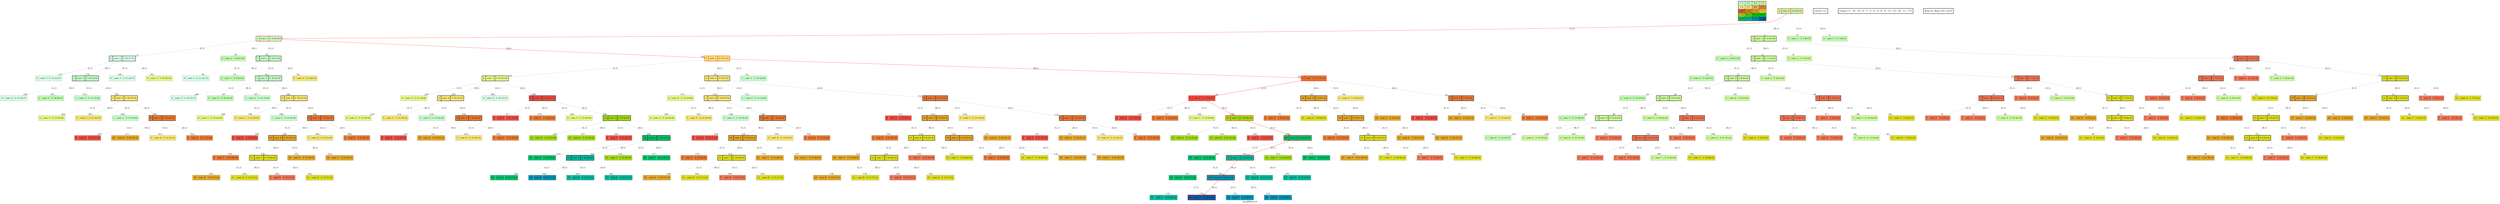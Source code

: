 digraph SmallMaze { label="SmallMaze-v0" nodesep=1 ranksep="1.2" node [shape=record penwidth=2] edge [arrowsize=0.7] 
subgraph MAP {label=Map;map [shape=plaintext label=<<table border="1" cellpadding="5" cellspacing="0" cellborder="1"><tr><td bgcolor="0.39803922 0.15947579 0.99679532 1.        ">C:0</td><td bgcolor="0.35098039 0.23194764 0.99315867 1.        ">C:1</td><td bgcolor="0.29607843 0.31486959 0.98720184 1.        ">S:2</td><td bgcolor="0.24901961 0.38410575 0.98063477 1.        ">C:3</td></tr><tr><td bgcolor="0.19411765 0.46220388 0.97128103 1.        ">C:4</td><td bgcolor="0.14705882 0.52643216 0.96182564 1.        ">C:5</td><td bgcolor="0.09215686 0.59770746 0.94913494 1.        ">W:6</td><td bgcolor="0.0372549  0.66454018 0.93467977 1.        ">C:7</td></tr><tr><td bgcolor="0.00980392 0.71791192 0.92090552 1.        ">C:8</td><td bgcolor="0.06470588 0.77520398 0.9032472  1.        ">C:9</td><td bgcolor="0.11176471 0.81974048 0.88677369 1.        ">C:10</td><td bgcolor="0.16666667 0.8660254  0.8660254  1.        ">C:11</td></tr><tr><td bgcolor="0.21372549 0.9005867  0.84695821 1.        ">C:12</td><td bgcolor="0.26862745 0.93467977 0.82325295 1.        ">W:13</td><td bgcolor="0.32352941 0.96182564 0.79801723 1.        ">W:14</td><td bgcolor="0.37058824 0.97940977 0.77520398 1.        ">W:15</td></tr><tr><td bgcolor="0.4254902  0.99315867 0.74725253 1.        ">C:16</td><td bgcolor="0.47254902 0.99907048 0.72218645 1.        ">C:17</td><td bgcolor="0.52745098 0.99907048 0.69169844 1.        ">C:18</td><td bgcolor="0.5745098  0.99315867 0.66454018 1.        ">G:19</td></tr></table>>]} 
"0_2" [label="<f0>2 |<f1> cost: 0 |<f2> f: 6 (0+5)", style=filled color=grey fillcolor="0.29607843 0.31486959 0.98720184 1.        "];  
"0_2" [label="<f0>2 |<f1> cost: 0 |<f2> f: 6 (0+5)", style=filled color=black color=red fillcolor="0.29607843 0.31486959 0.98720184 1.        "];  "0_2.1-0" [label="<f0>1 |<f1> cost: 1 |<f2> f: 8 (0+6)", style=filled color=grey color=red fillcolor="0.35098039 0.23194764 0.99315867 1.        "];   "0_2" -> "0_2.1-0" [label="(L,1)" headlabel=" 1 " style="" color=grey color=red ]; "0_c" [label="Closed: {2}" shape=box]; "0_fr" [label="Fringe: []" shape=box];
"0_2.3-1" [label="<f0>3 |<f1> cost: 1 |<f2> f: 6 (0+4)", style=filled color=grey fillcolor="0.24901961 0.38410575 0.98063477 1.        "];   "0_2" -> "0_2.3-1" [label="(R,1)" headlabel=" 2 " style="" color=grey ]; "0_c" [label="Closed: {2}" shape=box]; "0_fr" [label="Fringe: ['1']" shape=box];
"0_2.2-2" [label="<f0>2 |<f1> cost: 1 |<f2> f: 7 (0+5)", style=filled color=grey fillcolor="0.29607843 0.31486959 0.98720184 1.        "];   "0_2" -> "0_2.2-2" [label="(U,1)" headlabel=" 4 " style="dashed" color=grey ]; "0_c" [label="Closed: {2}" shape=box]; "0_fr" [label="Fringe: ['1', '3']" shape=box];
"0_2.2-3" [label="<f0>2 |<f1> cost: 1 |<f2> f: 7 (0+5)", style=filled color=grey fillcolor="0.29607843 0.31486959 0.98720184 1.        "];   "0_2" -> "0_2.2-3" [label="(D,1)" headlabel=" 5 " style="dashed" color=grey ]; "0_c" [label="Closed: {2}" shape=box]; "0_fr" [label="Fringe: ['1', '3']" shape=box];
"0_2.3.2-0" [label="<f0>2 |<f1> cost: 2 |<f2> f: 8 (1+5)", style=filled color=grey fillcolor="0.29607843 0.31486959 0.98720184 1.        "];   "0_2.3-1" -> "0_2.3.2-0" [label="(L,1)" headlabel=" 6 " style="dashed" color=grey ]; "0_c" [label="Closed: {2}" shape=box]; "0_fr" [label="Fringe: ['1']" shape=box];
"0_2.3-1" [label="<f0>3 |<f1> cost: 1 |<f2> f: 6 (0+4)", style=filled color=black fillcolor="0.24901961 0.38410575 0.98063477 1.        "];  "0_2.3.3-1" [label="<f0>3 |<f1> cost: 2 |<f2> f: 7 (1+4)", style=filled color=grey fillcolor="0.24901961 0.38410575 0.98063477 1.        "];   "0_2.3-1" -> "0_2.3.3-1" [label="(R,1)" headlabel=" 6 " style="" color=grey ]; "0_c" [label="Closed: {2}" shape=box]; "0_fr" [label="Fringe: ['1']" shape=box];
"0_2.3.3-2" [label="<f0>3 |<f1> cost: 2 |<f2> f: 7 (1+4)", style=filled color=grey fillcolor="0.24901961 0.38410575 0.98063477 1.        "];   "0_2.3-1" -> "0_2.3.3-2" [label="(U,1)" headlabel=" 8 " style="dashed" color=grey ]; "0_c" [label="Closed: {2}" shape=box]; "0_fr" [label="Fringe: ['1', '3']" shape=box];
"0_2.3.7-3" [label="<f0>7 |<f1> cost: 2 |<f2> f: 6 (1+3)", style=filled color=grey fillcolor="0.0372549  0.66454018 0.93467977 1.        "];   "0_2.3-1" -> "0_2.3.7-3" [label="(D,1)" headlabel=" 8 " style="" color=grey ]; "0_c" [label="Closed: {2}" shape=box]; "0_fr" [label="Fringe: ['1', '3']" shape=box];
"0_2.3.7-3" [label="<f0>7 |<f1> cost: 2 |<f2> f: 6 (1+3)", style=filled color=black fillcolor="0.0372549  0.66454018 0.93467977 1.        "];  "0_2.3.7.7-0" [label="<f0>7 |<f1> cost: 3 |<f2> f: 7 (2+3)", style=filled color=grey fillcolor="0.0372549  0.66454018 0.93467977 1.        "];   "0_2.3.7-3" -> "0_2.3.7.7-0" [label="(L,1)" headlabel=" 9 " style="" color=grey ]; "0_c" [label="Closed: {2}" shape=box]; "0_fr" [label="Fringe: ['1', '3']" shape=box];
"0_2.3.7.7-1" [label="<f0>7 |<f1> cost: 3 |<f2> f: 7 (2+3)", style=filled color=grey fillcolor="0.0372549  0.66454018 0.93467977 1.        "];   "0_2.3.7-3" -> "0_2.3.7.7-1" [label="(R,1)" headlabel=" 11 " style="dashed" color=grey ]; "0_c" [label="Closed: {2}" shape=box]; "0_fr" [label="Fringe: ['1', '3', '7']" shape=box];
"0_2.3.7.3-2" [label="<f0>3 |<f1> cost: 3 |<f2> f: 8 (2+4)", style=filled color=grey fillcolor="0.24901961 0.38410575 0.98063477 1.        "];   "0_2.3.7-3" -> "0_2.3.7.3-2" [label="(U,1)" headlabel=" 12 " style="dashed" color=grey ]; "0_c" [label="Closed: {2}" shape=box]; "0_fr" [label="Fringe: ['1', '3', '7']" shape=box];
"0_2.3.7.11-3" [label="<f0>11 |<f1> cost: 3 |<f2> f: 6 (2+2)", style=filled color=grey fillcolor="0.16666667 0.8660254  0.8660254  1.        "];   "0_2.3.7-3" -> "0_2.3.7.11-3" [label="(D,1)" headlabel=" 12 " style="" color=grey ]; "0_c" [label="Closed: {2}" shape=box]; "0_fr" [label="Fringe: ['1', '3', '7']" shape=box];
"0_2.3.7.11-3" [label="<f0>11 |<f1> cost: 3 |<f2> f: 6 (2+2)", style=filled color=black fillcolor="0.16666667 0.8660254  0.8660254  1.        "];  "0_2.3.7.11.10-0" [label="<f0>10 |<f1> cost: 4 |<f2> f: 8 (3+3)", style=filled color=grey fillcolor="0.11176471 0.81974048 0.88677369 1.        "];   "0_2.3.7.11-3" -> "0_2.3.7.11.10-0" [label="(L,1)" headlabel=" 13 " style="" color=grey ]; "0_c" [label="Closed: {2}" shape=box]; "0_fr" [label="Fringe: ['1', '3', '7']" shape=box];
"0_2.3.7.11.11-1" [label="<f0>11 |<f1> cost: 4 |<f2> f: 7 (3+2)", style=filled color=grey fillcolor="0.16666667 0.8660254  0.8660254  1.        "];   "0_2.3.7.11-3" -> "0_2.3.7.11.11-1" [label="(R,1)" headlabel=" 14 " style="" color=grey ]; "0_c" [label="Closed: {2}" shape=box]; "0_fr" [label="Fringe: ['1', '3', '7', '10']" shape=box];
"0_2.3.7.11.7-2" [label="<f0>7 |<f1> cost: 4 |<f2> f: 8 (3+3)", style=filled color=grey fillcolor="0.0372549  0.66454018 0.93467977 1.        "];   "0_2.3.7.11-3" -> "0_2.3.7.11.7-2" [label="(U,1)" headlabel=" 16 " style="dashed" color=grey ]; "0_c" [label="Closed: {2}" shape=box]; "0_fr" [label="Fringe: ['1', '3', '7', '10', '11']" shape=box];
"0_2.3.7.11.11-3" [label="<f0>11 |<f1> cost: 4 |<f2> f: 7 (3+2)", style=filled color=grey fillcolor="0.16666667 0.8660254  0.8660254  1.        "];   "0_2.3.7.11-3" -> "0_2.3.7.11.11-3" [label="(D,1)" headlabel=" 17 " style="dashed" color=grey ]; "0_c" [label="Closed: {2}" shape=box]; "0_fr" [label="Fringe: ['1', '3', '7', '10', '11']" shape=box];
"0_2.3.7.7-0" [label="<f0>7 |<f1> cost: 3 |<f2> f: 7 (2+3)", style=filled color=black fillcolor="0.0372549  0.66454018 0.93467977 1.        "];  "0_2.3.7.7.7-0" [label="<f0>7 |<f1> cost: 4 |<f2> f: 8 (3+3)", style=filled color=grey fillcolor="0.0372549  0.66454018 0.93467977 1.        "];   "0_2.3.7.7-0" -> "0_2.3.7.7.7-0" [label="(L,1)" headlabel=" 17 " style="" color=grey ]; "0_c" [label="Closed: {2}" shape=box]; "0_fr" [label="Fringe: ['1', '3', '10', '11']" shape=box];
"0_2.3.7.7.7-1" [label="<f0>7 |<f1> cost: 4 |<f2> f: 8 (3+3)", style=filled color=grey fillcolor="0.0372549  0.66454018 0.93467977 1.        "];   "0_2.3.7.7-0" -> "0_2.3.7.7.7-1" [label="(R,1)" headlabel=" 19 " style="dashed" color=grey ]; "0_c" [label="Closed: {2}" shape=box]; "0_fr" [label="Fringe: ['1', '3', '10', '11', '7']" shape=box];
"0_2.3.7.7.3-2" [label="<f0>3 |<f1> cost: 4 |<f2> f: 9 (3+4)", style=filled color=grey fillcolor="0.24901961 0.38410575 0.98063477 1.        "];   "0_2.3.7.7-0" -> "0_2.3.7.7.3-2" [label="(U,1)" headlabel=" 20 " style="dashed" color=grey ]; "0_c" [label="Closed: {2}" shape=box]; "0_fr" [label="Fringe: ['1', '3', '10', '11', '7']" shape=box];
"0_2.3.7.7.11-3" [label="<f0>11 |<f1> cost: 4 |<f2> f: 7 (3+2)", style=filled color=grey fillcolor="0.16666667 0.8660254  0.8660254  1.        "];   "0_2.3.7.7-0" -> "0_2.3.7.7.11-3" [label="(D,1)" headlabel=" 21 " style="dashed" color=grey ]; "0_c" [label="Closed: {2}" shape=box]; "0_fr" [label="Fringe: ['1', '3', '10', '11', '7']" shape=box];
"0_2.3.3.2-0" [label="<f0>2 |<f1> cost: 3 |<f2> f: 9 (2+5)", style=filled color=grey fillcolor="0.29607843 0.31486959 0.98720184 1.        "];   "0_2.3.3-1" -> "0_2.3.3.2-0" [label="(L,1)" headlabel=" 22 " style="dashed" color=grey ]; "0_c" [label="Closed: {2}" shape=box]; "0_fr" [label="Fringe: ['1', '10', '11', '7']" shape=box];
"0_2.3.3-1" [label="<f0>3 |<f1> cost: 2 |<f2> f: 7 (1+4)", style=filled color=black fillcolor="0.24901961 0.38410575 0.98063477 1.        "];  "0_2.3.3.3-1" [label="<f0>3 |<f1> cost: 3 |<f2> f: 8 (2+4)", style=filled color=grey fillcolor="0.24901961 0.38410575 0.98063477 1.        "];   "0_2.3.3-1" -> "0_2.3.3.3-1" [label="(R,1)" headlabel=" 22 " style="" color=grey ]; "0_c" [label="Closed: {2}" shape=box]; "0_fr" [label="Fringe: ['1', '10', '11', '7']" shape=box];
"0_2.3.3.3-2" [label="<f0>3 |<f1> cost: 3 |<f2> f: 8 (2+4)", style=filled color=grey fillcolor="0.24901961 0.38410575 0.98063477 1.        "];   "0_2.3.3-1" -> "0_2.3.3.3-2" [label="(U,1)" headlabel=" 24 " style="dashed" color=grey ]; "0_c" [label="Closed: {2}" shape=box]; "0_fr" [label="Fringe: ['1', '10', '11', '7', '3']" shape=box];
"0_2.3.3.7-3" [label="<f0>7 |<f1> cost: 3 |<f2> f: 7 (2+3)", style=filled color=grey fillcolor="0.0372549  0.66454018 0.93467977 1.        "];   "0_2.3.3-1" -> "0_2.3.3.7-3" [label="(D,1)" headlabel=" 24 " style="" color=grey ]; "0_c" [label="Closed: {2}" shape=box]; "0_fr" [label="Fringe: ['1', '10', '11', '7', '3']" shape=box];
"0_2.3.7.11.11.10-0" [label="<f0>10 |<f1> cost: 5 |<f2> f: 9 (4+3)", style=filled color=grey fillcolor="0.11176471 0.81974048 0.88677369 1.        "];   "0_2.3.7.11.11-1" -> "0_2.3.7.11.11.10-0" [label="(L,1)" headlabel=" 26 " style="dashed" color=grey ]; "0_c" [label="Closed: {2}" shape=box]; "0_fr" [label="Fringe: ['1', '10', '7', '3']" shape=box];
"0_2.3.7.11.11-1" [label="<f0>11 |<f1> cost: 4 |<f2> f: 7 (3+2)", style=filled color=black fillcolor="0.16666667 0.8660254  0.8660254  1.        "];  "0_2.3.7.11.11.11-1" [label="<f0>11 |<f1> cost: 5 |<f2> f: 8 (4+2)", style=filled color=grey fillcolor="0.16666667 0.8660254  0.8660254  1.        "];   "0_2.3.7.11.11-1" -> "0_2.3.7.11.11.11-1" [label="(R,1)" headlabel=" 26 " style="" color=grey ]; "0_c" [label="Closed: {2}" shape=box]; "0_fr" [label="Fringe: ['1', '10', '7', '3']" shape=box];
"0_2.3.7.11.11.7-2" [label="<f0>7 |<f1> cost: 5 |<f2> f: 9 (4+3)", style=filled color=grey fillcolor="0.0372549  0.66454018 0.93467977 1.        "];   "0_2.3.7.11.11-1" -> "0_2.3.7.11.11.7-2" [label="(U,1)" headlabel=" 28 " style="dashed" color=grey ]; "0_c" [label="Closed: {2}" shape=box]; "0_fr" [label="Fringe: ['1', '10', '7', '3', '11']" shape=box];
"0_2.3.7.11.11.11-3" [label="<f0>11 |<f1> cost: 5 |<f2> f: 8 (4+2)", style=filled color=grey fillcolor="0.16666667 0.8660254  0.8660254  1.        "];   "0_2.3.7.11.11-1" -> "0_2.3.7.11.11.11-3" [label="(D,1)" headlabel=" 29 " style="dashed" color=grey ]; "0_c" [label="Closed: {2}" shape=box]; "0_fr" [label="Fringe: ['1', '10', '7', '3', '11']" shape=box];
"0_2.3.3.7-3" [label="<f0>7 |<f1> cost: 3 |<f2> f: 7 (2+3)", style=filled color=black fillcolor="0.0372549  0.66454018 0.93467977 1.        "];  "0_2.3.3.7.7-0" [label="<f0>7 |<f1> cost: 4 |<f2> f: 8 (3+3)", style=filled color=grey fillcolor="0.0372549  0.66454018 0.93467977 1.        "];   "0_2.3.3.7-3" -> "0_2.3.3.7.7-0" [label="(L,1)" headlabel=" 29 " style="" color=grey ]; "0_c" [label="Closed: {2}" shape=box]; "0_fr" [label="Fringe: ['1', '10', '3', '11']" shape=box];
"0_2.3.3.7.7-1" [label="<f0>7 |<f1> cost: 4 |<f2> f: 8 (3+3)", style=filled color=grey fillcolor="0.0372549  0.66454018 0.93467977 1.        "];   "0_2.3.3.7-3" -> "0_2.3.3.7.7-1" [label="(R,1)" headlabel=" 31 " style="dashed" color=grey ]; "0_c" [label="Closed: {2}" shape=box]; "0_fr" [label="Fringe: ['1', '10', '3', '11', '7']" shape=box];
"0_2.3.3.7.3-2" [label="<f0>3 |<f1> cost: 4 |<f2> f: 9 (3+4)", style=filled color=grey fillcolor="0.24901961 0.38410575 0.98063477 1.        "];   "0_2.3.3.7-3" -> "0_2.3.3.7.3-2" [label="(U,1)" headlabel=" 32 " style="dashed" color=grey ]; "0_c" [label="Closed: {2}" shape=box]; "0_fr" [label="Fringe: ['1', '10', '3', '11', '7']" shape=box];
"0_2.3.3.7.11-3" [label="<f0>11 |<f1> cost: 4 |<f2> f: 7 (3+2)", style=filled color=grey fillcolor="0.16666667 0.8660254  0.8660254  1.        "];   "0_2.3.3.7-3" -> "0_2.3.3.7.11-3" [label="(D,1)" headlabel=" 32 " style="" color=grey ]; "0_c" [label="Closed: {2}" shape=box]; "0_fr" [label="Fringe: ['1', '10', '3', '11', '7']" shape=box];
"0_2.3.3.7.11.10-0" [label="<f0>10 |<f1> cost: 5 |<f2> f: 9 (4+3)", style=filled color=grey fillcolor="0.11176471 0.81974048 0.88677369 1.        "];   "0_2.3.3.7.11-3" -> "0_2.3.3.7.11.10-0" [label="(L,1)" headlabel=" 34 " style="dashed" color=grey ]; "0_c" [label="Closed: {2}" shape=box]; "0_fr" [label="Fringe: ['1', '10', '3', '7']" shape=box];
"0_2.3.3.7.11-3" [label="<f0>11 |<f1> cost: 4 |<f2> f: 7 (3+2)", style=filled color=black fillcolor="0.16666667 0.8660254  0.8660254  1.        "];  "0_2.3.3.7.11.11-1" [label="<f0>11 |<f1> cost: 5 |<f2> f: 8 (4+2)", style=filled color=grey fillcolor="0.16666667 0.8660254  0.8660254  1.        "];   "0_2.3.3.7.11-3" -> "0_2.3.3.7.11.11-1" [label="(R,1)" headlabel=" 34 " style="" color=grey ]; "0_c" [label="Closed: {2}" shape=box]; "0_fr" [label="Fringe: ['1', '10', '3', '7']" shape=box];
"0_2.3.3.7.11.7-2" [label="<f0>7 |<f1> cost: 5 |<f2> f: 9 (4+3)", style=filled color=grey fillcolor="0.0372549  0.66454018 0.93467977 1.        "];   "0_2.3.3.7.11-3" -> "0_2.3.3.7.11.7-2" [label="(U,1)" headlabel=" 36 " style="dashed" color=grey ]; "0_c" [label="Closed: {2}" shape=box]; "0_fr" [label="Fringe: ['1', '10', '3', '7', '11']" shape=box];
"0_2.3.3.7.11.11-3" [label="<f0>11 |<f1> cost: 5 |<f2> f: 8 (4+2)", style=filled color=grey fillcolor="0.16666667 0.8660254  0.8660254  1.        "];   "0_2.3.3.7.11-3" -> "0_2.3.3.7.11.11-3" [label="(D,1)" headlabel=" 37 " style="dashed" color=grey ]; "0_c" [label="Closed: {2}" shape=box]; "0_fr" [label="Fringe: ['1', '10', '3', '7', '11']" shape=box];
"0_2.1-0" [label="<f0>1 |<f1> cost: 1 |<f2> f: 8 (0+6)", style=filled color=black color=red fillcolor="0.35098039 0.23194764 0.99315867 1.        "];  "0_2.1.0-0" [label="<f0>0 |<f1> cost: 2 |<f2> f: 10 (1+7)", style=filled color=grey fillcolor="0.39803922 0.15947579 0.99679532 1.        "];   "0_2.1-0" -> "0_2.1.0-0" [label="(L,1)" headlabel=" 37 " style="" color=grey ]; "0_c" [label="Closed: {2}" shape=box]; "0_fr" [label="Fringe: ['10', '3', '7', '11']" shape=box];
"0_2.1.2-1" [label="<f0>2 |<f1> cost: 2 |<f2> f: 8 (1+5)", style=filled color=grey fillcolor="0.29607843 0.31486959 0.98720184 1.        "];   "0_2.1-0" -> "0_2.1.2-1" [label="(R,1)" headlabel=" 39 " style="dashed" color=grey ]; "0_c" [label="Closed: {2}" shape=box]; "0_fr" [label="Fringe: ['10', '3', '7', '11', '0']" shape=box];
"0_2.1.1-2" [label="<f0>1 |<f1> cost: 2 |<f2> f: 9 (1+6)", style=filled color=grey fillcolor="0.35098039 0.23194764 0.99315867 1.        "];   "0_2.1-0" -> "0_2.1.1-2" [label="(U,1)" headlabel=" 39 " style="" color=grey ]; "0_c" [label="Closed: {2}" shape=box]; "0_fr" [label="Fringe: ['10', '3', '7', '11', '0']" shape=box];
"0_2.1.5-3" [label="<f0>5 |<f1> cost: 2 |<f2> f: 8 (1+5)", style=filled color=grey color=red fillcolor="0.14705882 0.52643216 0.96182564 1.        "];   "0_2.1-0" -> "0_2.1.5-3" [label="(D,1)" headlabel=" 40 " style="" color=grey color=red ]; "0_c" [label="Closed: {2}" shape=box]; "0_fr" [label="Fringe: ['10', '3', '7', '11', '0', '1']" shape=box];
"0_2.3.3.7.7-0" [label="<f0>7 |<f1> cost: 4 |<f2> f: 8 (3+3)", style=filled color=black fillcolor="0.0372549  0.66454018 0.93467977 1.        "];  "0_2.3.3.7.7.7-0" [label="<f0>7 |<f1> cost: 5 |<f2> f: 9 (4+3)", style=filled color=grey fillcolor="0.0372549  0.66454018 0.93467977 1.        "];   "0_2.3.3.7.7-0" -> "0_2.3.3.7.7.7-0" [label="(L,1)" headlabel=" 41 " style="" color=grey ]; "0_c" [label="Closed: {2}" shape=box]; "0_fr" [label="Fringe: ['10', '3', '11', '0', '1', '5']" shape=box];
"0_2.3.3.7.7.7-1" [label="<f0>7 |<f1> cost: 5 |<f2> f: 9 (4+3)", style=filled color=grey fillcolor="0.0372549  0.66454018 0.93467977 1.        "];   "0_2.3.3.7.7-0" -> "0_2.3.3.7.7.7-1" [label="(R,1)" headlabel=" 43 " style="dashed" color=grey ]; "0_c" [label="Closed: {2}" shape=box]; "0_fr" [label="Fringe: ['10', '3', '11', '0', '1', '5', '7']" shape=box];
"0_2.3.3.7.7.3-2" [label="<f0>3 |<f1> cost: 5 |<f2> f: 10 (4+4)", style=filled color=grey fillcolor="0.24901961 0.38410575 0.98063477 1.        "];   "0_2.3.3.7.7-0" -> "0_2.3.3.7.7.3-2" [label="(U,1)" headlabel=" 44 " style="dashed" color=grey ]; "0_c" [label="Closed: {2}" shape=box]; "0_fr" [label="Fringe: ['10', '3', '11', '0', '1', '5', '7']" shape=box];
"0_2.3.3.7.7.11-3" [label="<f0>11 |<f1> cost: 5 |<f2> f: 8 (4+2)", style=filled color=grey fillcolor="0.16666667 0.8660254  0.8660254  1.        "];   "0_2.3.3.7.7-0" -> "0_2.3.3.7.7.11-3" [label="(D,1)" headlabel=" 45 " style="dashed" color=grey ]; "0_c" [label="Closed: {2}" shape=box]; "0_fr" [label="Fringe: ['10', '3', '11', '0', '1', '5', '7']" shape=box];
"0_2.3.3.7.11.11.10-0" [label="<f0>10 |<f1> cost: 6 |<f2> f: 10 (5+3)", style=filled color=grey fillcolor="0.11176471 0.81974048 0.88677369 1.        "];   "0_2.3.3.7.11.11-1" -> "0_2.3.3.7.11.11.10-0" [label="(L,1)" headlabel=" 46 " style="dashed" color=grey ]; "0_c" [label="Closed: {2}" shape=box]; "0_fr" [label="Fringe: ['10', '3', '0', '1', '5', '7']" shape=box];
"0_2.3.3.7.11.11-1" [label="<f0>11 |<f1> cost: 5 |<f2> f: 8 (4+2)", style=filled color=black fillcolor="0.16666667 0.8660254  0.8660254  1.        "];  "0_2.3.3.7.11.11.11-1" [label="<f0>11 |<f1> cost: 6 |<f2> f: 9 (5+2)", style=filled color=grey fillcolor="0.16666667 0.8660254  0.8660254  1.        "];   "0_2.3.3.7.11.11-1" -> "0_2.3.3.7.11.11.11-1" [label="(R,1)" headlabel=" 46 " style="" color=grey ]; "0_c" [label="Closed: {2}" shape=box]; "0_fr" [label="Fringe: ['10', '3', '0', '1', '5', '7']" shape=box];
"0_2.3.3.7.11.11.7-2" [label="<f0>7 |<f1> cost: 6 |<f2> f: 10 (5+3)", style=filled color=grey fillcolor="0.0372549  0.66454018 0.93467977 1.        "];   "0_2.3.3.7.11.11-1" -> "0_2.3.3.7.11.11.7-2" [label="(U,1)" headlabel=" 48 " style="dashed" color=grey ]; "0_c" [label="Closed: {2}" shape=box]; "0_fr" [label="Fringe: ['10', '3', '0', '1', '5', '7', '11']" shape=box];
"0_2.3.3.7.11.11.11-3" [label="<f0>11 |<f1> cost: 6 |<f2> f: 9 (5+2)", style=filled color=grey fillcolor="0.16666667 0.8660254  0.8660254  1.        "];   "0_2.3.3.7.11.11-1" -> "0_2.3.3.7.11.11.11-3" [label="(D,1)" headlabel=" 49 " style="dashed" color=grey ]; "0_c" [label="Closed: {2}" shape=box]; "0_fr" [label="Fringe: ['10', '3', '0', '1', '5', '7', '11']" shape=box];
"0_2.1.5-3" [label="<f0>5 |<f1> cost: 2 |<f2> f: 8 (1+5)", style=filled color=black color=red fillcolor="0.14705882 0.52643216 0.96182564 1.        "];  "0_2.1.5.4-0" [label="<f0>4 |<f1> cost: 3 |<f2> f: 10 (2+6)", style=filled color=grey fillcolor="0.19411765 0.46220388 0.97128103 1.        "];   "0_2.1.5-3" -> "0_2.1.5.4-0" [label="(L,1)" headlabel=" 49 " style="" color=grey ]; "0_c" [label="Closed: {2}" shape=box]; "0_fr" [label="Fringe: ['10', '3', '0', '1', '7', '11']" shape=box];
"0_2.1.5.5-1" [label="<f0>5 |<f1> cost: 3 |<f2> f: 9 (2+5)", style=filled color=grey fillcolor="0.14705882 0.52643216 0.96182564 1.        "];   "0_2.1.5-3" -> "0_2.1.5.5-1" [label="(R,1)" headlabel=" 50 " style="" color=grey ]; "0_c" [label="Closed: {2}" shape=box]; "0_fr" [label="Fringe: ['10', '3', '0', '1', '7', '11', '4']" shape=box];
"0_2.1.5.1-2" [label="<f0>1 |<f1> cost: 3 |<f2> f: 10 (2+6)", style=filled color=grey fillcolor="0.35098039 0.23194764 0.99315867 1.        "];   "0_2.1.5-3" -> "0_2.1.5.1-2" [label="(U,1)" headlabel=" 52 " style="dashed" color=grey ]; "0_c" [label="Closed: {2}" shape=box]; "0_fr" [label="Fringe: ['10', '3', '0', '1', '7', '11', '4', '5']" shape=box];
"0_2.1.5.9-3" [label="<f0>9 |<f1> cost: 3 |<f2> f: 8 (2+4)", style=filled color=grey color=red fillcolor="0.06470588 0.77520398 0.9032472  1.        "];   "0_2.1.5-3" -> "0_2.1.5.9-3" [label="(D,1)" headlabel=" 52 " style="" color=grey color=red ]; "0_c" [label="Closed: {2}" shape=box]; "0_fr" [label="Fringe: ['10', '3', '0', '1', '7', '11', '4', '5']" shape=box];
"0_2.3.7.11.10.9-0" [label="<f0>9 |<f1> cost: 5 |<f2> f: 10 (4+4)", style=filled color=grey fillcolor="0.06470588 0.77520398 0.9032472  1.        "];   "0_2.3.7.11.10-0" -> "0_2.3.7.11.10.9-0" [label="(L,1)" headlabel=" 54 " style="dashed" color=grey ]; "0_c" [label="Closed: {2}" shape=box]; "0_fr" [label="Fringe: ['3', '0', '1', '7', '11', '4', '5', '9']" shape=box];
"0_2.3.7.11.10-0" [label="<f0>10 |<f1> cost: 4 |<f2> f: 8 (3+3)", style=filled color=black fillcolor="0.11176471 0.81974048 0.88677369 1.        "];  "0_2.3.7.11.10.11-1" [label="<f0>11 |<f1> cost: 5 |<f2> f: 8 (4+2)", style=filled color=grey fillcolor="0.16666667 0.8660254  0.8660254  1.        "];   "0_2.3.7.11.10-0" -> "0_2.3.7.11.10.11-1" [label="(R,1)" headlabel=" 54 " style="" color=grey ]; "0_c" [label="Closed: {2}" shape=box]; "0_fr" [label="Fringe: ['3', '0', '1', '7', '11', '4', '5', '9']" shape=box];
"0_2.3.7.11.10.10-2" [label="<f0>10 |<f1> cost: 5 |<f2> f: 9 (4+3)", style=filled color=grey fillcolor="0.11176471 0.81974048 0.88677369 1.        "];   "0_2.3.7.11.10-0" -> "0_2.3.7.11.10.10-2" [label="(U,1)" headlabel=" 55 " style="" color=grey ]; "0_c" [label="Closed: {2}" shape=box]; "0_fr" [label="Fringe: ['3', '0', '1', '7', '11', '4', '5', '9']" shape=box];
"0_2.3.7.11.10.10-3" [label="<f0>10 |<f1> cost: 5 |<f2> f: 9 (4+3)", style=filled color=grey fillcolor="0.11176471 0.81974048 0.88677369 1.        "];   "0_2.3.7.11.10-0" -> "0_2.3.7.11.10.10-3" [label="(D,1)" headlabel=" 57 " style="dashed" color=grey ]; "0_c" [label="Closed: {2}" shape=box]; "0_fr" [label="Fringe: ['3', '0', '1', '7', '11', '4', '5', '9', '10']" shape=box];
"0_2.3.3.3.2-0" [label="<f0>2 |<f1> cost: 4 |<f2> f: 10 (3+5)", style=filled color=grey fillcolor="0.29607843 0.31486959 0.98720184 1.        "];   "0_2.3.3.3-1" -> "0_2.3.3.3.2-0" [label="(L,1)" headlabel=" 58 " style="dashed" color=grey ]; "0_c" [label="Closed: {2}" shape=box]; "0_fr" [label="Fringe: ['0', '1', '7', '11', '4', '5', '9', '10']" shape=box];
"0_2.3.3.3-1" [label="<f0>3 |<f1> cost: 3 |<f2> f: 8 (2+4)", style=filled color=black fillcolor="0.24901961 0.38410575 0.98063477 1.        "];  "0_2.3.3.3.3-1" [label="<f0>3 |<f1> cost: 4 |<f2> f: 9 (3+4)", style=filled color=grey fillcolor="0.24901961 0.38410575 0.98063477 1.        "];   "0_2.3.3.3-1" -> "0_2.3.3.3.3-1" [label="(R,1)" headlabel=" 58 " style="" color=grey ]; "0_c" [label="Closed: {2}" shape=box]; "0_fr" [label="Fringe: ['0', '1', '7', '11', '4', '5', '9', '10']" shape=box];
"0_2.3.3.3.3-2" [label="<f0>3 |<f1> cost: 4 |<f2> f: 9 (3+4)", style=filled color=grey fillcolor="0.24901961 0.38410575 0.98063477 1.        "];   "0_2.3.3.3-1" -> "0_2.3.3.3.3-2" [label="(U,1)" headlabel=" 60 " style="dashed" color=grey ]; "0_c" [label="Closed: {2}" shape=box]; "0_fr" [label="Fringe: ['0', '1', '7', '11', '4', '5', '9', '10', '3']" shape=box];
"0_2.3.3.3.7-3" [label="<f0>7 |<f1> cost: 4 |<f2> f: 8 (3+3)", style=filled color=grey fillcolor="0.0372549  0.66454018 0.93467977 1.        "];   "0_2.3.3.3-1" -> "0_2.3.3.3.7-3" [label="(D,1)" headlabel=" 60 " style="" color=grey ]; "0_c" [label="Closed: {2}" shape=box]; "0_fr" [label="Fringe: ['0', '1', '7', '11', '4', '5', '9', '10', '3']" shape=box];
"0_2.1.5.9-3" [label="<f0>9 |<f1> cost: 3 |<f2> f: 8 (2+4)", style=filled color=black color=red fillcolor="0.06470588 0.77520398 0.9032472  1.        "];  "0_2.1.5.9.8-0" [label="<f0>8 |<f1> cost: 4 |<f2> f: 10 (3+5)", style=filled color=grey color=red fillcolor="0.00980392 0.71791192 0.92090552 1.        "];   "0_2.1.5.9-3" -> "0_2.1.5.9.8-0" [label="(L,1)" headlabel=" 61 " style="" color=grey color=red ]; "0_c" [label="Closed: {2}" shape=box]; "0_fr" [label="Fringe: ['0', '1', '7', '11', '4', '5', '10', '3']" shape=box];
"0_2.1.5.9.10-1" [label="<f0>10 |<f1> cost: 4 |<f2> f: 8 (3+3)", style=filled color=grey fillcolor="0.11176471 0.81974048 0.88677369 1.        "];   "0_2.1.5.9-3" -> "0_2.1.5.9.10-1" [label="(R,1)" headlabel=" 62 " style="" color=grey ]; "0_c" [label="Closed: {2}" shape=box]; "0_fr" [label="Fringe: ['0', '1', '7', '11', '4', '5', '10', '3', '8']" shape=box];
"0_2.1.5.9.5-2" [label="<f0>5 |<f1> cost: 4 |<f2> f: 10 (3+5)", style=filled color=grey fillcolor="0.14705882 0.52643216 0.96182564 1.        "];   "0_2.1.5.9-3" -> "0_2.1.5.9.5-2" [label="(U,1)" headlabel=" 64 " style="dashed" color=grey ]; "0_c" [label="Closed: {2}" shape=box]; "0_fr" [label="Fringe: ['0', '1', '7', '11', '4', '5', '10', '3', '8']" shape=box];
"0_2.1.5.9.9-3" [label="<f0>9 |<f1> cost: 4 |<f2> f: 9 (3+4)", style=filled color=grey fillcolor="0.06470588 0.77520398 0.9032472  1.        "];   "0_2.1.5.9-3" -> "0_2.1.5.9.9-3" [label="(D,1)" headlabel=" 64 " style="" color=grey ]; "0_c" [label="Closed: {2}" shape=box]; "0_fr" [label="Fringe: ['0', '1', '7', '11', '4', '5', '10', '3', '8']" shape=box];
"0_2.3.3.3.7-3" [label="<f0>7 |<f1> cost: 4 |<f2> f: 8 (3+3)", style=filled color=black fillcolor="0.0372549  0.66454018 0.93467977 1.        "];  "0_2.3.3.3.7.7-0" [label="<f0>7 |<f1> cost: 5 |<f2> f: 9 (4+3)", style=filled color=grey fillcolor="0.0372549  0.66454018 0.93467977 1.        "];   "0_2.3.3.3.7-3" -> "0_2.3.3.3.7.7-0" [label="(L,1)" headlabel=" 65 " style="" color=grey ]; "0_c" [label="Closed: {2}" shape=box]; "0_fr" [label="Fringe: ['0', '1', '11', '4', '5', '10', '3', '8', '9']" shape=box];
"0_2.3.3.3.7.7-1" [label="<f0>7 |<f1> cost: 5 |<f2> f: 9 (4+3)", style=filled color=grey fillcolor="0.0372549  0.66454018 0.93467977 1.        "];   "0_2.3.3.3.7-3" -> "0_2.3.3.3.7.7-1" [label="(R,1)" headlabel=" 67 " style="dashed" color=grey ]; "0_c" [label="Closed: {2}" shape=box]; "0_fr" [label="Fringe: ['0', '1', '11', '4', '5', '10', '3', '8', '9', '7']" shape=box];
"0_2.3.3.3.7.3-2" [label="<f0>3 |<f1> cost: 5 |<f2> f: 10 (4+4)", style=filled color=grey fillcolor="0.24901961 0.38410575 0.98063477 1.        "];   "0_2.3.3.3.7-3" -> "0_2.3.3.3.7.3-2" [label="(U,1)" headlabel=" 68 " style="dashed" color=grey ]; "0_c" [label="Closed: {2}" shape=box]; "0_fr" [label="Fringe: ['0', '1', '11', '4', '5', '10', '3', '8', '9', '7']" shape=box];
"0_2.3.3.3.7.11-3" [label="<f0>11 |<f1> cost: 5 |<f2> f: 8 (4+2)", style=filled color=grey fillcolor="0.16666667 0.8660254  0.8660254  1.        "];   "0_2.3.3.3.7-3" -> "0_2.3.3.3.7.11-3" [label="(D,1)" headlabel=" 69 " style="dashed" color=grey ]; "0_c" [label="Closed: {2}" shape=box]; "0_fr" [label="Fringe: ['0', '1', '11', '4', '5', '10', '3', '8', '9', '7']" shape=box];
"0_2.1.5.9.10.9-0" [label="<f0>9 |<f1> cost: 5 |<f2> f: 10 (4+4)", style=filled color=grey fillcolor="0.06470588 0.77520398 0.9032472  1.        "];   "0_2.1.5.9.10-1" -> "0_2.1.5.9.10.9-0" [label="(L,1)" headlabel=" 70 " style="dashed" color=grey ]; "0_c" [label="Closed: {2}" shape=box]; "0_fr" [label="Fringe: ['0', '1', '11', '4', '5', '3', '8', '9', '7']" shape=box];
"0_2.1.5.9.10.11-1" [label="<f0>11 |<f1> cost: 5 |<f2> f: 8 (4+2)", style=filled color=grey fillcolor="0.16666667 0.8660254  0.8660254  1.        "];   "0_2.1.5.9.10-1" -> "0_2.1.5.9.10.11-1" [label="(R,1)" headlabel=" 71 " style="dashed" color=grey ]; "0_c" [label="Closed: {2}" shape=box]; "0_fr" [label="Fringe: ['0', '1', '11', '4', '5', '3', '8', '9', '7']" shape=box];
"0_2.1.5.9.10-1" [label="<f0>10 |<f1> cost: 4 |<f2> f: 8 (3+3)", style=filled color=black fillcolor="0.11176471 0.81974048 0.88677369 1.        "];  "0_2.1.5.9.10.10-2" [label="<f0>10 |<f1> cost: 5 |<f2> f: 9 (4+3)", style=filled color=grey fillcolor="0.11176471 0.81974048 0.88677369 1.        "];   "0_2.1.5.9.10-1" -> "0_2.1.5.9.10.10-2" [label="(U,1)" headlabel=" 71 " style="" color=grey ]; "0_c" [label="Closed: {2}" shape=box]; "0_fr" [label="Fringe: ['0', '1', '11', '4', '5', '3', '8', '9', '7']" shape=box];
"0_2.1.5.9.10.10-3" [label="<f0>10 |<f1> cost: 5 |<f2> f: 9 (4+3)", style=filled color=grey fillcolor="0.11176471 0.81974048 0.88677369 1.        "];   "0_2.1.5.9.10-1" -> "0_2.1.5.9.10.10-3" [label="(D,1)" headlabel=" 73 " style="dashed" color=grey ]; "0_c" [label="Closed: {2}" shape=box]; "0_fr" [label="Fringe: ['0', '1', '11', '4', '5', '3', '8', '9', '7', '10']" shape=box];
"0_2.3.7.11.10.11.10-0" [label="<f0>10 |<f1> cost: 6 |<f2> f: 10 (5+3)", style=filled color=grey fillcolor="0.11176471 0.81974048 0.88677369 1.        "];   "0_2.3.7.11.10.11-1" -> "0_2.3.7.11.10.11.10-0" [label="(L,1)" headlabel=" 74 " style="dashed" color=grey ]; "0_c" [label="Closed: {2}" shape=box]; "0_fr" [label="Fringe: ['0', '1', '4', '5', '3', '8', '9', '7', '10']" shape=box];
"0_2.3.7.11.10.11-1" [label="<f0>11 |<f1> cost: 5 |<f2> f: 8 (4+2)", style=filled color=black fillcolor="0.16666667 0.8660254  0.8660254  1.        "];  "0_2.3.7.11.10.11.11-1" [label="<f0>11 |<f1> cost: 6 |<f2> f: 9 (5+2)", style=filled color=grey fillcolor="0.16666667 0.8660254  0.8660254  1.        "];   "0_2.3.7.11.10.11-1" -> "0_2.3.7.11.10.11.11-1" [label="(R,1)" headlabel=" 74 " style="" color=grey ]; "0_c" [label="Closed: {2}" shape=box]; "0_fr" [label="Fringe: ['0', '1', '4', '5', '3', '8', '9', '7', '10']" shape=box];
"0_2.3.7.11.10.11.7-2" [label="<f0>7 |<f1> cost: 6 |<f2> f: 10 (5+3)", style=filled color=grey fillcolor="0.0372549  0.66454018 0.93467977 1.        "];   "0_2.3.7.11.10.11-1" -> "0_2.3.7.11.10.11.7-2" [label="(U,1)" headlabel=" 76 " style="dashed" color=grey ]; "0_c" [label="Closed: {2}" shape=box]; "0_fr" [label="Fringe: ['0', '1', '4', '5', '3', '8', '9', '7', '10', '11']" shape=box];
"0_2.3.7.11.10.11.11-3" [label="<f0>11 |<f1> cost: 6 |<f2> f: 9 (5+2)", style=filled color=grey fillcolor="0.16666667 0.8660254  0.8660254  1.        "];   "0_2.3.7.11.10.11-1" -> "0_2.3.7.11.10.11.11-3" [label="(D,1)" headlabel=" 77 " style="dashed" color=grey ]; "0_c" [label="Closed: {2}" shape=box]; "0_fr" [label="Fringe: ['0', '1', '4', '5', '3', '8', '9', '7', '10', '11']" shape=box];
"0_2.1.5.9.9.8-0" [label="<f0>8 |<f1> cost: 5 |<f2> f: 11 (4+5)", style=filled color=grey fillcolor="0.00980392 0.71791192 0.92090552 1.        "];   "0_2.1.5.9.9-3" -> "0_2.1.5.9.9.8-0" [label="(L,1)" headlabel=" 78 " style="dashed" color=grey ]; "0_c" [label="Closed: {2}" shape=box]; "0_fr" [label="Fringe: ['0', '1', '4', '5', '3', '8', '7', '10', '11']" shape=box];
"0_2.1.5.9.9.10-1" [label="<f0>10 |<f1> cost: 5 |<f2> f: 9 (4+3)", style=filled color=grey fillcolor="0.11176471 0.81974048 0.88677369 1.        "];   "0_2.1.5.9.9-3" -> "0_2.1.5.9.9.10-1" [label="(R,1)" headlabel=" 79 " style="dashed" color=grey ]; "0_c" [label="Closed: {2}" shape=box]; "0_fr" [label="Fringe: ['0', '1', '4', '5', '3', '8', '7', '10', '11']" shape=box];
"0_2.1.5.9.9.5-2" [label="<f0>5 |<f1> cost: 5 |<f2> f: 11 (4+5)", style=filled color=grey fillcolor="0.14705882 0.52643216 0.96182564 1.        "];   "0_2.1.5.9.9-3" -> "0_2.1.5.9.9.5-2" [label="(U,1)" headlabel=" 80 " style="dashed" color=grey ]; "0_c" [label="Closed: {2}" shape=box]; "0_fr" [label="Fringe: ['0', '1', '4', '5', '3', '8', '7', '10', '11']" shape=box];
"0_2.1.5.9.9-3" [label="<f0>9 |<f1> cost: 4 |<f2> f: 9 (3+4)", style=filled color=black fillcolor="0.06470588 0.77520398 0.9032472  1.        "];  "0_2.1.5.9.9.9-3" [label="<f0>9 |<f1> cost: 5 |<f2> f: 10 (4+4)", style=filled color=grey fillcolor="0.06470588 0.77520398 0.9032472  1.        "];   "0_2.1.5.9.9-3" -> "0_2.1.5.9.9.9-3" [label="(D,1)" headlabel=" 80 " style="" color=grey ]; "0_c" [label="Closed: {2}" shape=box]; "0_fr" [label="Fringe: ['0', '1', '4', '5', '3', '8', '7', '10', '11']" shape=box];
"0_2.3.3.3.7.7-0" [label="<f0>7 |<f1> cost: 5 |<f2> f: 9 (4+3)", style=filled color=black fillcolor="0.0372549  0.66454018 0.93467977 1.        "];  "0_2.3.3.3.7.7.7-0" [label="<f0>7 |<f1> cost: 6 |<f2> f: 10 (5+3)", style=filled color=grey fillcolor="0.0372549  0.66454018 0.93467977 1.        "];   "0_2.3.3.3.7.7-0" -> "0_2.3.3.3.7.7.7-0" [label="(L,1)" headlabel=" 81 " style="" color=grey ]; "0_c" [label="Closed: {2}" shape=box]; "0_fr" [label="Fringe: ['0', '1', '4', '5', '3', '8', '10', '11', '9']" shape=box];
"0_2.3.3.3.7.7.7-1" [label="<f0>7 |<f1> cost: 6 |<f2> f: 10 (5+3)", style=filled color=grey fillcolor="0.0372549  0.66454018 0.93467977 1.        "];   "0_2.3.3.3.7.7-0" -> "0_2.3.3.3.7.7.7-1" [label="(R,1)" headlabel=" 83 " style="dashed" color=grey ]; "0_c" [label="Closed: {2}" shape=box]; "0_fr" [label="Fringe: ['0', '1', '4', '5', '3', '8', '10', '11', '9', '7']" shape=box];
"0_2.3.3.3.7.7.3-2" [label="<f0>3 |<f1> cost: 6 |<f2> f: 11 (5+4)", style=filled color=grey fillcolor="0.24901961 0.38410575 0.98063477 1.        "];   "0_2.3.3.3.7.7-0" -> "0_2.3.3.3.7.7.3-2" [label="(U,1)" headlabel=" 84 " style="dashed" color=grey ]; "0_c" [label="Closed: {2}" shape=box]; "0_fr" [label="Fringe: ['0', '1', '4', '5', '3', '8', '10', '11', '9', '7']" shape=box];
"0_2.3.3.3.7.7.11-3" [label="<f0>11 |<f1> cost: 6 |<f2> f: 9 (5+2)", style=filled color=grey fillcolor="0.16666667 0.8660254  0.8660254  1.        "];   "0_2.3.3.3.7.7-0" -> "0_2.3.3.3.7.7.11-3" [label="(D,1)" headlabel=" 85 " style="dashed" color=grey ]; "0_c" [label="Closed: {2}" shape=box]; "0_fr" [label="Fringe: ['0', '1', '4', '5', '3', '8', '10', '11', '9', '7']" shape=box];
"0_2.3.7.11.10.11.11.10-0" [label="<f0>10 |<f1> cost: 7 |<f2> f: 11 (6+3)", style=filled color=grey fillcolor="0.11176471 0.81974048 0.88677369 1.        "];   "0_2.3.7.11.10.11.11-1" -> "0_2.3.7.11.10.11.11.10-0" [label="(L,1)" headlabel=" 86 " style="dashed" color=grey ]; "0_c" [label="Closed: {2}" shape=box]; "0_fr" [label="Fringe: ['0', '1', '4', '5', '3', '8', '10', '9', '7']" shape=box];
"0_2.3.7.11.10.11.11-1" [label="<f0>11 |<f1> cost: 6 |<f2> f: 9 (5+2)", style=filled color=black fillcolor="0.16666667 0.8660254  0.8660254  1.        "];  "0_2.3.7.11.10.11.11.11-1" [label="<f0>11 |<f1> cost: 7 |<f2> f: 10 (6+2)", style=filled color=grey fillcolor="0.16666667 0.8660254  0.8660254  1.        "];   "0_2.3.7.11.10.11.11-1" -> "0_2.3.7.11.10.11.11.11-1" [label="(R,1)" headlabel=" 86 " style="" color=grey ]; "0_c" [label="Closed: {2}" shape=box]; "0_fr" [label="Fringe: ['0', '1', '4', '5', '3', '8', '10', '9', '7']" shape=box];
"0_2.3.7.11.10.11.11.7-2" [label="<f0>7 |<f1> cost: 7 |<f2> f: 11 (6+3)", style=filled color=grey fillcolor="0.0372549  0.66454018 0.93467977 1.        "];   "0_2.3.7.11.10.11.11-1" -> "0_2.3.7.11.10.11.11.7-2" [label="(U,1)" headlabel=" 88 " style="dashed" color=grey ]; "0_c" [label="Closed: {2}" shape=box]; "0_fr" [label="Fringe: ['0', '1', '4', '5', '3', '8', '10', '9', '7', '11']" shape=box];
"0_2.3.7.11.10.11.11.11-3" [label="<f0>11 |<f1> cost: 7 |<f2> f: 10 (6+2)", style=filled color=grey fillcolor="0.16666667 0.8660254  0.8660254  1.        "];   "0_2.3.7.11.10.11.11-1" -> "0_2.3.7.11.10.11.11.11-3" [label="(D,1)" headlabel=" 89 " style="dashed" color=grey ]; "0_c" [label="Closed: {2}" shape=box]; "0_fr" [label="Fringe: ['0', '1', '4', '5', '3', '8', '10', '9', '7', '11']" shape=box];
"0_2.1.1.0-0" [label="<f0>0 |<f1> cost: 3 |<f2> f: 11 (2+7)", style=filled color=grey fillcolor="0.39803922 0.15947579 0.99679532 1.        "];   "0_2.1.1-2" -> "0_2.1.1.0-0" [label="(L,1)" headlabel=" 90 " style="dashed" color=grey ]; "0_c" [label="Closed: {2}" shape=box]; "0_fr" [label="Fringe: ['0', '4', '5', '3', '8', '10', '9', '7', '11']" shape=box];
"0_2.1.1.2-1" [label="<f0>2 |<f1> cost: 3 |<f2> f: 9 (2+5)", style=filled color=grey fillcolor="0.29607843 0.31486959 0.98720184 1.        "];   "0_2.1.1-2" -> "0_2.1.1.2-1" [label="(R,1)" headlabel=" 91 " style="dashed" color=grey ]; "0_c" [label="Closed: {2}" shape=box]; "0_fr" [label="Fringe: ['0', '4', '5', '3', '8', '10', '9', '7', '11']" shape=box];
"0_2.1.1-2" [label="<f0>1 |<f1> cost: 2 |<f2> f: 9 (1+6)", style=filled color=black fillcolor="0.35098039 0.23194764 0.99315867 1.        "];  "0_2.1.1.1-2" [label="<f0>1 |<f1> cost: 3 |<f2> f: 10 (2+6)", style=filled color=grey fillcolor="0.35098039 0.23194764 0.99315867 1.        "];   "0_2.1.1-2" -> "0_2.1.1.1-2" [label="(U,1)" headlabel=" 91 " style="" color=grey ]; "0_c" [label="Closed: {2}" shape=box]; "0_fr" [label="Fringe: ['0', '4', '5', '3', '8', '10', '9', '7', '11']" shape=box];
"0_2.1.1.5-3" [label="<f0>5 |<f1> cost: 3 |<f2> f: 9 (2+5)", style=filled color=grey fillcolor="0.14705882 0.52643216 0.96182564 1.        "];   "0_2.1.1-2" -> "0_2.1.1.5-3" [label="(D,1)" headlabel=" 93 " style="dashed" color=grey ]; "0_c" [label="Closed: {2}" shape=box]; "0_fr" [label="Fringe: ['0', '4', '5', '3', '8', '10', '9', '7', '11', '1']" shape=box];
"0_2.3.3.3.3.2-0" [label="<f0>2 |<f1> cost: 5 |<f2> f: 11 (4+5)", style=filled color=grey fillcolor="0.29607843 0.31486959 0.98720184 1.        "];   "0_2.3.3.3.3-1" -> "0_2.3.3.3.3.2-0" [label="(L,1)" headlabel=" 94 " style="dashed" color=grey ]; "0_c" [label="Closed: {2}" shape=box]; "0_fr" [label="Fringe: ['0', '4', '5', '8', '10', '9', '7', '11', '1']" shape=box];
"0_2.3.3.3.3-1" [label="<f0>3 |<f1> cost: 4 |<f2> f: 9 (3+4)", style=filled color=black fillcolor="0.24901961 0.38410575 0.98063477 1.        "];  "0_2.3.3.3.3.3-1" [label="<f0>3 |<f1> cost: 5 |<f2> f: 10 (4+4)", style=filled color=grey fillcolor="0.24901961 0.38410575 0.98063477 1.        "];   "0_2.3.3.3.3-1" -> "0_2.3.3.3.3.3-1" [label="(R,1)" headlabel=" 94 " style="" color=grey ]; "0_c" [label="Closed: {2}" shape=box]; "0_fr" [label="Fringe: ['0', '4', '5', '8', '10', '9', '7', '11', '1']" shape=box];
"0_2.3.3.3.3.3-2" [label="<f0>3 |<f1> cost: 5 |<f2> f: 10 (4+4)", style=filled color=grey fillcolor="0.24901961 0.38410575 0.98063477 1.        "];   "0_2.3.3.3.3-1" -> "0_2.3.3.3.3.3-2" [label="(U,1)" headlabel=" 96 " style="dashed" color=grey ]; "0_c" [label="Closed: {2}" shape=box]; "0_fr" [label="Fringe: ['0', '4', '5', '8', '10', '9', '7', '11', '1', '3']" shape=box];
"0_2.3.3.3.3.7-3" [label="<f0>7 |<f1> cost: 5 |<f2> f: 9 (4+3)", style=filled color=grey fillcolor="0.0372549  0.66454018 0.93467977 1.        "];   "0_2.3.3.3.3-1" -> "0_2.3.3.3.3.7-3" [label="(D,1)" headlabel=" 96 " style="" color=grey ]; "0_c" [label="Closed: {2}" shape=box]; "0_fr" [label="Fringe: ['0', '4', '5', '8', '10', '9', '7', '11', '1', '3']" shape=box];
"0_2.1.5.9.10.10.9-0" [label="<f0>9 |<f1> cost: 6 |<f2> f: 11 (5+4)", style=filled color=grey fillcolor="0.06470588 0.77520398 0.9032472  1.        "];   "0_2.1.5.9.10.10-2" -> "0_2.1.5.9.10.10.9-0" [label="(L,1)" headlabel=" 98 " style="dashed" color=grey ]; "0_c" [label="Closed: {2}" shape=box]; "0_fr" [label="Fringe: ['0', '4', '5', '8', '9', '7', '11', '1', '3']" shape=box];
"0_2.1.5.9.10.10-2" [label="<f0>10 |<f1> cost: 5 |<f2> f: 9 (4+3)", style=filled color=black fillcolor="0.11176471 0.81974048 0.88677369 1.        "];  "0_2.1.5.9.10.10.11-1" [label="<f0>11 |<f1> cost: 6 |<f2> f: 9 (5+2)", style=filled color=grey fillcolor="0.16666667 0.8660254  0.8660254  1.        "];   "0_2.1.5.9.10.10-2" -> "0_2.1.5.9.10.10.11-1" [label="(R,1)" headlabel=" 98 " style="" color=grey ]; "0_c" [label="Closed: {2}" shape=box]; "0_fr" [label="Fringe: ['0', '4', '5', '8', '9', '7', '11', '1', '3']" shape=box];
"0_2.1.5.9.10.10.10-2" [label="<f0>10 |<f1> cost: 6 |<f2> f: 10 (5+3)", style=filled color=grey fillcolor="0.11176471 0.81974048 0.88677369 1.        "];   "0_2.1.5.9.10.10-2" -> "0_2.1.5.9.10.10.10-2" [label="(U,1)" headlabel=" 99 " style="" color=grey ]; "0_c" [label="Closed: {2}" shape=box]; "0_fr" [label="Fringe: ['0', '4', '5', '8', '9', '7', '11', '1', '3']" shape=box];
"0_2.1.5.9.10.10.10-3" [label="<f0>10 |<f1> cost: 6 |<f2> f: 10 (5+3)", style=filled color=grey fillcolor="0.11176471 0.81974048 0.88677369 1.        "];   "0_2.1.5.9.10.10-2" -> "0_2.1.5.9.10.10.10-3" [label="(D,1)" headlabel=" 101 " style="dashed" color=grey ]; "0_c" [label="Closed: {2}" shape=box]; "0_fr" [label="Fringe: ['0', '4', '5', '8', '9', '7', '11', '1', '3', '10']" shape=box];
"0_2.3.3.3.3.7-3" [label="<f0>7 |<f1> cost: 5 |<f2> f: 9 (4+3)", style=filled color=black fillcolor="0.0372549  0.66454018 0.93467977 1.        "];  "0_2.3.3.3.3.7.7-0" [label="<f0>7 |<f1> cost: 6 |<f2> f: 10 (5+3)", style=filled color=grey fillcolor="0.0372549  0.66454018 0.93467977 1.        "];   "0_2.3.3.3.3.7-3" -> "0_2.3.3.3.3.7.7-0" [label="(L,1)" headlabel=" 101 " style="" color=grey ]; "0_c" [label="Closed: {2}" shape=box]; "0_fr" [label="Fringe: ['0', '4', '5', '8', '9', '11', '1', '3', '10']" shape=box];
"0_2.3.3.3.3.7.7-1" [label="<f0>7 |<f1> cost: 6 |<f2> f: 10 (5+3)", style=filled color=grey fillcolor="0.0372549  0.66454018 0.93467977 1.        "];   "0_2.3.3.3.3.7-3" -> "0_2.3.3.3.3.7.7-1" [label="(R,1)" headlabel=" 103 " style="dashed" color=grey ]; "0_c" [label="Closed: {2}" shape=box]; "0_fr" [label="Fringe: ['0', '4', '5', '8', '9', '11', '1', '3', '10', '7']" shape=box];
"0_2.3.3.3.3.7.3-2" [label="<f0>3 |<f1> cost: 6 |<f2> f: 11 (5+4)", style=filled color=grey fillcolor="0.24901961 0.38410575 0.98063477 1.        "];   "0_2.3.3.3.3.7-3" -> "0_2.3.3.3.3.7.3-2" [label="(U,1)" headlabel=" 104 " style="dashed" color=grey ]; "0_c" [label="Closed: {2}" shape=box]; "0_fr" [label="Fringe: ['0', '4', '5', '8', '9', '11', '1', '3', '10', '7']" shape=box];
"0_2.3.3.3.3.7.11-3" [label="<f0>11 |<f1> cost: 6 |<f2> f: 9 (5+2)", style=filled color=grey fillcolor="0.16666667 0.8660254  0.8660254  1.        "];   "0_2.3.3.3.3.7-3" -> "0_2.3.3.3.3.7.11-3" [label="(D,1)" headlabel=" 105 " style="dashed" color=grey ]; "0_c" [label="Closed: {2}" shape=box]; "0_fr" [label="Fringe: ['0', '4', '5', '8', '9', '11', '1', '3', '10', '7']" shape=box];
"0_2.1.5.9.10.10.11.10-0" [label="<f0>10 |<f1> cost: 7 |<f2> f: 11 (6+3)", style=filled color=grey fillcolor="0.11176471 0.81974048 0.88677369 1.        "];   "0_2.1.5.9.10.10.11-1" -> "0_2.1.5.9.10.10.11.10-0" [label="(L,1)" headlabel=" 106 " style="dashed" color=grey ]; "0_c" [label="Closed: {2}" shape=box]; "0_fr" [label="Fringe: ['0', '4', '5', '8', '9', '1', '3', '10', '7']" shape=box];
"0_2.1.5.9.10.10.11-1" [label="<f0>11 |<f1> cost: 6 |<f2> f: 9 (5+2)", style=filled color=black fillcolor="0.16666667 0.8660254  0.8660254  1.        "];  "0_2.1.5.9.10.10.11.11-1" [label="<f0>11 |<f1> cost: 7 |<f2> f: 10 (6+2)", style=filled color=grey fillcolor="0.16666667 0.8660254  0.8660254  1.        "];   "0_2.1.5.9.10.10.11-1" -> "0_2.1.5.9.10.10.11.11-1" [label="(R,1)" headlabel=" 106 " style="" color=grey ]; "0_c" [label="Closed: {2}" shape=box]; "0_fr" [label="Fringe: ['0', '4', '5', '8', '9', '1', '3', '10', '7']" shape=box];
"0_2.1.5.9.10.10.11.7-2" [label="<f0>7 |<f1> cost: 7 |<f2> f: 11 (6+3)", style=filled color=grey fillcolor="0.0372549  0.66454018 0.93467977 1.        "];   "0_2.1.5.9.10.10.11-1" -> "0_2.1.5.9.10.10.11.7-2" [label="(U,1)" headlabel=" 108 " style="dashed" color=grey ]; "0_c" [label="Closed: {2}" shape=box]; "0_fr" [label="Fringe: ['0', '4', '5', '8', '9', '1', '3', '10', '7', '11']" shape=box];
"0_2.1.5.9.10.10.11.11-3" [label="<f0>11 |<f1> cost: 7 |<f2> f: 10 (6+2)", style=filled color=grey fillcolor="0.16666667 0.8660254  0.8660254  1.        "];   "0_2.1.5.9.10.10.11-1" -> "0_2.1.5.9.10.10.11.11-3" [label="(D,1)" headlabel=" 109 " style="dashed" color=grey ]; "0_c" [label="Closed: {2}" shape=box]; "0_fr" [label="Fringe: ['0', '4', '5', '8', '9', '1', '3', '10', '7', '11']" shape=box];
"0_2.1.5.5.4-0" [label="<f0>4 |<f1> cost: 4 |<f2> f: 11 (3+6)", style=filled color=grey fillcolor="0.19411765 0.46220388 0.97128103 1.        "];   "0_2.1.5.5-1" -> "0_2.1.5.5.4-0" [label="(L,1)" headlabel=" 110 " style="dashed" color=grey ]; "0_c" [label="Closed: {2}" shape=box]; "0_fr" [label="Fringe: ['0', '4', '8', '9', '1', '3', '10', '7', '11']" shape=box];
"0_2.1.5.5-1" [label="<f0>5 |<f1> cost: 3 |<f2> f: 9 (2+5)", style=filled color=black fillcolor="0.14705882 0.52643216 0.96182564 1.        "];  "0_2.1.5.5.5-1" [label="<f0>5 |<f1> cost: 4 |<f2> f: 10 (3+5)", style=filled color=grey fillcolor="0.14705882 0.52643216 0.96182564 1.        "];   "0_2.1.5.5-1" -> "0_2.1.5.5.5-1" [label="(R,1)" headlabel=" 110 " style="" color=grey ]; "0_c" [label="Closed: {2}" shape=box]; "0_fr" [label="Fringe: ['0', '4', '8', '9', '1', '3', '10', '7', '11']" shape=box];
"0_2.1.5.5.1-2" [label="<f0>1 |<f1> cost: 4 |<f2> f: 11 (3+6)", style=filled color=grey fillcolor="0.35098039 0.23194764 0.99315867 1.        "];   "0_2.1.5.5-1" -> "0_2.1.5.5.1-2" [label="(U,1)" headlabel=" 112 " style="dashed" color=grey ]; "0_c" [label="Closed: {2}" shape=box]; "0_fr" [label="Fringe: ['0', '4', '8', '9', '1', '3', '10', '7', '11', '5']" shape=box];
"0_2.1.5.5.9-3" [label="<f0>9 |<f1> cost: 4 |<f2> f: 9 (3+4)", style=filled color=grey fillcolor="0.06470588 0.77520398 0.9032472  1.        "];   "0_2.1.5.5-1" -> "0_2.1.5.5.9-3" [label="(D,1)" headlabel=" 112 " style="" color=grey ]; "0_c" [label="Closed: {2}" shape=box]; "0_fr" [label="Fringe: ['0', '4', '8', '9', '1', '3', '10', '7', '11', '5']" shape=box];
"0_2.1.5.5.9.8-0" [label="<f0>8 |<f1> cost: 5 |<f2> f: 11 (4+5)", style=filled color=grey fillcolor="0.00980392 0.71791192 0.92090552 1.        "];   "0_2.1.5.5.9-3" -> "0_2.1.5.5.9.8-0" [label="(L,1)" headlabel=" 114 " style="dashed" color=grey ]; "0_c" [label="Closed: {2}" shape=box]; "0_fr" [label="Fringe: ['0', '4', '8', '1', '3', '10', '7', '11', '5']" shape=box];
"0_2.1.5.5.9-3" [label="<f0>9 |<f1> cost: 4 |<f2> f: 9 (3+4)", style=filled color=black fillcolor="0.06470588 0.77520398 0.9032472  1.        "];  "0_2.1.5.5.9.10-1" [label="<f0>10 |<f1> cost: 5 |<f2> f: 9 (4+3)", style=filled color=grey fillcolor="0.11176471 0.81974048 0.88677369 1.        "];   "0_2.1.5.5.9-3" -> "0_2.1.5.5.9.10-1" [label="(R,1)" headlabel=" 114 " style="" color=grey ]; "0_c" [label="Closed: {2}" shape=box]; "0_fr" [label="Fringe: ['0', '4', '8', '1', '3', '10', '7', '11', '5']" shape=box];
"0_2.1.5.5.9.5-2" [label="<f0>5 |<f1> cost: 5 |<f2> f: 11 (4+5)", style=filled color=grey fillcolor="0.14705882 0.52643216 0.96182564 1.        "];   "0_2.1.5.5.9-3" -> "0_2.1.5.5.9.5-2" [label="(U,1)" headlabel=" 116 " style="dashed" color=grey ]; "0_c" [label="Closed: {2}" shape=box]; "0_fr" [label="Fringe: ['0', '4', '8', '1', '3', '10', '7', '11', '5']" shape=box];
"0_2.1.5.5.9.9-3" [label="<f0>9 |<f1> cost: 5 |<f2> f: 10 (4+4)", style=filled color=grey fillcolor="0.06470588 0.77520398 0.9032472  1.        "];   "0_2.1.5.5.9-3" -> "0_2.1.5.5.9.9-3" [label="(D,1)" headlabel=" 116 " style="" color=grey ]; "0_c" [label="Closed: {2}" shape=box]; "0_fr" [label="Fringe: ['0', '4', '8', '1', '3', '10', '7', '11', '5']" shape=box];
"0_2.1.5.5.9.10.9-0" [label="<f0>9 |<f1> cost: 6 |<f2> f: 11 (5+4)", style=filled color=grey fillcolor="0.06470588 0.77520398 0.9032472  1.        "];   "0_2.1.5.5.9.10-1" -> "0_2.1.5.5.9.10.9-0" [label="(L,1)" headlabel=" 118 " style="dashed" color=grey ]; "0_c" [label="Closed: {2}" shape=box]; "0_fr" [label="Fringe: ['0', '4', '8', '1', '3', '7', '11', '5', '9']" shape=box];
"0_2.1.5.5.9.10-1" [label="<f0>10 |<f1> cost: 5 |<f2> f: 9 (4+3)", style=filled color=black fillcolor="0.11176471 0.81974048 0.88677369 1.        "];  "0_2.1.5.5.9.10.11-1" [label="<f0>11 |<f1> cost: 6 |<f2> f: 9 (5+2)", style=filled color=grey fillcolor="0.16666667 0.8660254  0.8660254  1.        "];   "0_2.1.5.5.9.10-1" -> "0_2.1.5.5.9.10.11-1" [label="(R,1)" headlabel=" 118 " style="" color=grey ]; "0_c" [label="Closed: {2}" shape=box]; "0_fr" [label="Fringe: ['0', '4', '8', '1', '3', '7', '11', '5', '9']" shape=box];
"0_2.1.5.5.9.10.10-2" [label="<f0>10 |<f1> cost: 6 |<f2> f: 10 (5+3)", style=filled color=grey fillcolor="0.11176471 0.81974048 0.88677369 1.        "];   "0_2.1.5.5.9.10-1" -> "0_2.1.5.5.9.10.10-2" [label="(U,1)" headlabel=" 119 " style="" color=grey ]; "0_c" [label="Closed: {2}" shape=box]; "0_fr" [label="Fringe: ['0', '4', '8', '1', '3', '7', '11', '5', '9']" shape=box];
"0_2.1.5.5.9.10.10-3" [label="<f0>10 |<f1> cost: 6 |<f2> f: 10 (5+3)", style=filled color=grey fillcolor="0.11176471 0.81974048 0.88677369 1.        "];   "0_2.1.5.5.9.10-1" -> "0_2.1.5.5.9.10.10-3" [label="(D,1)" headlabel=" 121 " style="dashed" color=grey ]; "0_c" [label="Closed: {2}" shape=box]; "0_fr" [label="Fringe: ['0', '4', '8', '1', '3', '7', '11', '5', '9', '10']" shape=box];
"0_2.1.5.5.9.10.11.10-0" [label="<f0>10 |<f1> cost: 7 |<f2> f: 11 (6+3)", style=filled color=grey fillcolor="0.11176471 0.81974048 0.88677369 1.        "];   "0_2.1.5.5.9.10.11-1" -> "0_2.1.5.5.9.10.11.10-0" [label="(L,1)" headlabel=" 122 " style="dashed" color=grey ]; "0_c" [label="Closed: {2}" shape=box]; "0_fr" [label="Fringe: ['0', '4', '8', '1', '3', '7', '5', '9', '10']" shape=box];
"0_2.1.5.5.9.10.11-1" [label="<f0>11 |<f1> cost: 6 |<f2> f: 9 (5+2)", style=filled color=black fillcolor="0.16666667 0.8660254  0.8660254  1.        "];  "0_2.1.5.5.9.10.11.11-1" [label="<f0>11 |<f1> cost: 7 |<f2> f: 10 (6+2)", style=filled color=grey fillcolor="0.16666667 0.8660254  0.8660254  1.        "];   "0_2.1.5.5.9.10.11-1" -> "0_2.1.5.5.9.10.11.11-1" [label="(R,1)" headlabel=" 122 " style="" color=grey ]; "0_c" [label="Closed: {2}" shape=box]; "0_fr" [label="Fringe: ['0', '4', '8', '1', '3', '7', '5', '9', '10']" shape=box];
"0_2.1.5.5.9.10.11.7-2" [label="<f0>7 |<f1> cost: 7 |<f2> f: 11 (6+3)", style=filled color=grey fillcolor="0.0372549  0.66454018 0.93467977 1.        "];   "0_2.1.5.5.9.10.11-1" -> "0_2.1.5.5.9.10.11.7-2" [label="(U,1)" headlabel=" 124 " style="dashed" color=grey ]; "0_c" [label="Closed: {2}" shape=box]; "0_fr" [label="Fringe: ['0', '4', '8', '1', '3', '7', '5', '9', '10', '11']" shape=box];
"0_2.1.5.5.9.10.11.11-3" [label="<f0>11 |<f1> cost: 7 |<f2> f: 10 (6+2)", style=filled color=grey fillcolor="0.16666667 0.8660254  0.8660254  1.        "];   "0_2.1.5.5.9.10.11-1" -> "0_2.1.5.5.9.10.11.11-3" [label="(D,1)" headlabel=" 125 " style="dashed" color=grey ]; "0_c" [label="Closed: {2}" shape=box]; "0_fr" [label="Fringe: ['0', '4', '8', '1', '3', '7', '5', '9', '10', '11']" shape=box];
"0_2.1.5.9.8-0" [label="<f0>8 |<f1> cost: 4 |<f2> f: 10 (3+5)", style=filled color=black color=red fillcolor="0.00980392 0.71791192 0.92090552 1.        "];  "0_2.1.5.9.8.8-0" [label="<f0>8 |<f1> cost: 5 |<f2> f: 11 (4+5)", style=filled color=grey fillcolor="0.00980392 0.71791192 0.92090552 1.        "];   "0_2.1.5.9.8-0" -> "0_2.1.5.9.8.8-0" [label="(L,1)" headlabel=" 125 " style="" color=grey ]; "0_c" [label="Closed: {2}" shape=box]; "0_fr" [label="Fringe: ['0', '4', '1', '3', '7', '5', '9', '10', '11']" shape=box];
"0_2.1.5.9.8.9-1" [label="<f0>9 |<f1> cost: 5 |<f2> f: 10 (4+4)", style=filled color=grey fillcolor="0.06470588 0.77520398 0.9032472  1.        "];   "0_2.1.5.9.8-0" -> "0_2.1.5.9.8.9-1" [label="(R,1)" headlabel=" 127 " style="dashed" color=grey ]; "0_c" [label="Closed: {2}" shape=box]; "0_fr" [label="Fringe: ['0', '4', '1', '3', '7', '5', '9', '10', '11', '8']" shape=box];
"0_2.1.5.9.8.4-2" [label="<f0>4 |<f1> cost: 5 |<f2> f: 12 (4+6)", style=filled color=grey fillcolor="0.19411765 0.46220388 0.97128103 1.        "];   "0_2.1.5.9.8-0" -> "0_2.1.5.9.8.4-2" [label="(U,1)" headlabel=" 128 " style="dashed" color=grey ]; "0_c" [label="Closed: {2}" shape=box]; "0_fr" [label="Fringe: ['0', '4', '1', '3', '7', '5', '9', '10', '11', '8']" shape=box];
"0_2.1.5.9.8.12-3" [label="<f0>12 |<f1> cost: 5 |<f2> f: 10 (4+4)", style=filled color=grey color=red fillcolor="0.21372549 0.9005867  0.84695821 1.        "];   "0_2.1.5.9.8-0" -> "0_2.1.5.9.8.12-3" [label="(D,1)" headlabel=" 128 " style="" color=grey color=red ]; "0_c" [label="Closed: {2}" shape=box]; "0_fr" [label="Fringe: ['0', '4', '1', '3', '7', '5', '9', '10', '11', '8']" shape=box];
"0_2.1.5.5.9.9.8-0" [label="<f0>8 |<f1> cost: 6 |<f2> f: 12 (5+5)", style=filled color=grey fillcolor="0.00980392 0.71791192 0.92090552 1.        "];   "0_2.1.5.5.9.9-3" -> "0_2.1.5.5.9.9.8-0" [label="(L,1)" headlabel=" 130 " style="dashed" color=grey ]; "0_c" [label="Closed: {2}" shape=box]; "0_fr" [label="Fringe: ['0', '4', '1', '3', '7', '5', '10', '11', '8', '12']" shape=box];
"0_2.1.5.5.9.9.10-1" [label="<f0>10 |<f1> cost: 6 |<f2> f: 10 (5+3)", style=filled color=grey fillcolor="0.11176471 0.81974048 0.88677369 1.        "];   "0_2.1.5.5.9.9-3" -> "0_2.1.5.5.9.9.10-1" [label="(R,1)" headlabel=" 131 " style="dashed" color=grey ]; "0_c" [label="Closed: {2}" shape=box]; "0_fr" [label="Fringe: ['0', '4', '1', '3', '7', '5', '10', '11', '8', '12']" shape=box];
"0_2.1.5.5.9.9.5-2" [label="<f0>5 |<f1> cost: 6 |<f2> f: 12 (5+5)", style=filled color=grey fillcolor="0.14705882 0.52643216 0.96182564 1.        "];   "0_2.1.5.5.9.9-3" -> "0_2.1.5.5.9.9.5-2" [label="(U,1)" headlabel=" 132 " style="dashed" color=grey ]; "0_c" [label="Closed: {2}" shape=box]; "0_fr" [label="Fringe: ['0', '4', '1', '3', '7', '5', '10', '11', '8', '12']" shape=box];
"0_2.1.5.5.9.9-3" [label="<f0>9 |<f1> cost: 5 |<f2> f: 10 (4+4)", style=filled color=black fillcolor="0.06470588 0.77520398 0.9032472  1.        "];  "0_2.1.5.5.9.9.9-3" [label="<f0>9 |<f1> cost: 6 |<f2> f: 11 (5+4)", style=filled color=grey fillcolor="0.06470588 0.77520398 0.9032472  1.        "];   "0_2.1.5.5.9.9-3" -> "0_2.1.5.5.9.9.9-3" [label="(D,1)" headlabel=" 132 " style="" color=grey ]; "0_c" [label="Closed: {2}" shape=box]; "0_fr" [label="Fringe: ['0', '4', '1', '3', '7', '5', '10', '11', '8', '12']" shape=box];
"0_2.1.5.5.9.10.10.9-0" [label="<f0>9 |<f1> cost: 7 |<f2> f: 12 (6+4)", style=filled color=grey fillcolor="0.06470588 0.77520398 0.9032472  1.        "];   "0_2.1.5.5.9.10.10-2" -> "0_2.1.5.5.9.10.10.9-0" [label="(L,1)" headlabel=" 134 " style="dashed" color=grey ]; "0_c" [label="Closed: {2}" shape=box]; "0_fr" [label="Fringe: ['0', '4', '1', '3', '7', '5', '11', '8', '12', '9']" shape=box];
"0_2.1.5.5.9.10.10.11-1" [label="<f0>11 |<f1> cost: 7 |<f2> f: 10 (6+2)", style=filled color=grey fillcolor="0.16666667 0.8660254  0.8660254  1.        "];   "0_2.1.5.5.9.10.10-2" -> "0_2.1.5.5.9.10.10.11-1" [label="(R,1)" headlabel=" 135 " style="dashed" color=grey ]; "0_c" [label="Closed: {2}" shape=box]; "0_fr" [label="Fringe: ['0', '4', '1', '3', '7', '5', '11', '8', '12', '9']" shape=box];
"0_2.1.5.5.9.10.10-2" [label="<f0>10 |<f1> cost: 6 |<f2> f: 10 (5+3)", style=filled color=black fillcolor="0.11176471 0.81974048 0.88677369 1.        "];  "0_2.1.5.5.9.10.10.10-2" [label="<f0>10 |<f1> cost: 7 |<f2> f: 11 (6+3)", style=filled color=grey fillcolor="0.11176471 0.81974048 0.88677369 1.        "];   "0_2.1.5.5.9.10.10-2" -> "0_2.1.5.5.9.10.10.10-2" [label="(U,1)" headlabel=" 135 " style="" color=grey ]; "0_c" [label="Closed: {2}" shape=box]; "0_fr" [label="Fringe: ['0', '4', '1', '3', '7', '5', '11', '8', '12', '9']" shape=box];
"0_2.1.5.5.9.10.10.10-3" [label="<f0>10 |<f1> cost: 7 |<f2> f: 11 (6+3)", style=filled color=grey fillcolor="0.11176471 0.81974048 0.88677369 1.        "];   "0_2.1.5.5.9.10.10-2" -> "0_2.1.5.5.9.10.10.10-3" [label="(D,1)" headlabel=" 137 " style="dashed" color=grey ]; "0_c" [label="Closed: {2}" shape=box]; "0_fr" [label="Fringe: ['0', '4', '1', '3', '7', '5', '11', '8', '12', '9', '10']" shape=box];
"0_2.1.5.5.9.10.11.11.10-0" [label="<f0>10 |<f1> cost: 8 |<f2> f: 12 (7+3)", style=filled color=grey fillcolor="0.11176471 0.81974048 0.88677369 1.        "];   "0_2.1.5.5.9.10.11.11-1" -> "0_2.1.5.5.9.10.11.11.10-0" [label="(L,1)" headlabel=" 138 " style="dashed" color=grey ]; "0_c" [label="Closed: {2}" shape=box]; "0_fr" [label="Fringe: ['0', '4', '1', '3', '7', '5', '8', '12', '9', '10']" shape=box];
"0_2.1.5.5.9.10.11.11-1" [label="<f0>11 |<f1> cost: 7 |<f2> f: 10 (6+2)", style=filled color=black fillcolor="0.16666667 0.8660254  0.8660254  1.        "];  "0_2.1.5.5.9.10.11.11.11-1" [label="<f0>11 |<f1> cost: 8 |<f2> f: 11 (7+2)", style=filled color=grey fillcolor="0.16666667 0.8660254  0.8660254  1.        "];   "0_2.1.5.5.9.10.11.11-1" -> "0_2.1.5.5.9.10.11.11.11-1" [label="(R,1)" headlabel=" 138 " style="" color=grey ]; "0_c" [label="Closed: {2}" shape=box]; "0_fr" [label="Fringe: ['0', '4', '1', '3', '7', '5', '8', '12', '9', '10']" shape=box];
"0_2.1.5.5.9.10.11.11.7-2" [label="<f0>7 |<f1> cost: 8 |<f2> f: 12 (7+3)", style=filled color=grey fillcolor="0.0372549  0.66454018 0.93467977 1.        "];   "0_2.1.5.5.9.10.11.11-1" -> "0_2.1.5.5.9.10.11.11.7-2" [label="(U,1)" headlabel=" 140 " style="dashed" color=grey ]; "0_c" [label="Closed: {2}" shape=box]; "0_fr" [label="Fringe: ['0', '4', '1', '3', '7', '5', '8', '12', '9', '10', '11']" shape=box];
"0_2.1.5.5.9.10.11.11.11-3" [label="<f0>11 |<f1> cost: 8 |<f2> f: 11 (7+2)", style=filled color=grey fillcolor="0.16666667 0.8660254  0.8660254  1.        "];   "0_2.1.5.5.9.10.11.11-1" -> "0_2.1.5.5.9.10.11.11.11-3" [label="(D,1)" headlabel=" 141 " style="dashed" color=grey ]; "0_c" [label="Closed: {2}" shape=box]; "0_fr" [label="Fringe: ['0', '4', '1', '3', '7', '5', '8', '12', '9', '10', '11']" shape=box];
"0_2.1.5.9.8.12-3" [label="<f0>12 |<f1> cost: 5 |<f2> f: 10 (4+4)", style=filled color=black color=red fillcolor="0.21372549 0.9005867  0.84695821 1.        "];  "0_2.1.5.9.8.12.12-0" [label="<f0>12 |<f1> cost: 6 |<f2> f: 11 (5+4)", style=filled color=grey fillcolor="0.21372549 0.9005867  0.84695821 1.        "];   "0_2.1.5.9.8.12-3" -> "0_2.1.5.9.8.12.12-0" [label="(L,1)" headlabel=" 141 " style="" color=grey ]; "0_c" [label="Closed: {2}" shape=box]; "0_fr" [label="Fringe: ['0', '4', '1', '3', '7', '5', '8', '9', '10', '11']" shape=box];
"0_2.1.5.9.8.12.12-1" [label="<f0>12 |<f1> cost: 6 |<f2> f: 11 (5+4)", style=filled color=grey fillcolor="0.21372549 0.9005867  0.84695821 1.        "];   "0_2.1.5.9.8.12-3" -> "0_2.1.5.9.8.12.12-1" [label="(R,1)" headlabel=" 143 " style="dashed" color=grey ]; "0_c" [label="Closed: {2}" shape=box]; "0_fr" [label="Fringe: ['0', '4', '1', '3', '7', '5', '8', '9', '10', '11', '12']" shape=box];
"0_2.1.5.9.8.12.8-2" [label="<f0>8 |<f1> cost: 6 |<f2> f: 12 (5+5)", style=filled color=grey fillcolor="0.00980392 0.71791192 0.92090552 1.        "];   "0_2.1.5.9.8.12-3" -> "0_2.1.5.9.8.12.8-2" [label="(U,1)" headlabel=" 144 " style="dashed" color=grey ]; "0_c" [label="Closed: {2}" shape=box]; "0_fr" [label="Fringe: ['0', '4', '1', '3', '7', '5', '8', '9', '10', '11', '12']" shape=box];
"0_2.1.5.9.8.12.16-3" [label="<f0>16 |<f1> cost: 6 |<f2> f: 10 (5+3)", style=filled color=grey color=red fillcolor="0.4254902  0.99315867 0.74725253 1.        "];   "0_2.1.5.9.8.12-3" -> "0_2.1.5.9.8.12.16-3" [label="(D,1)" headlabel=" 144 " style="" color=grey color=red ]; "0_c" [label="Closed: {2}" shape=box]; "0_fr" [label="Fringe: ['0', '4', '1', '3', '7', '5', '8', '9', '10', '11', '12']" shape=box];
"0_2.1.5.5.5.4-0" [label="<f0>4 |<f1> cost: 5 |<f2> f: 12 (4+6)", style=filled color=grey fillcolor="0.19411765 0.46220388 0.97128103 1.        "];   "0_2.1.5.5.5-1" -> "0_2.1.5.5.5.4-0" [label="(L,1)" headlabel=" 146 " style="dashed" color=grey ]; "0_c" [label="Closed: {2}" shape=box]; "0_fr" [label="Fringe: ['0', '4', '1', '3', '7', '8', '9', '10', '11', '12', '16']" shape=box];
"0_2.1.5.5.5-1" [label="<f0>5 |<f1> cost: 4 |<f2> f: 10 (3+5)", style=filled color=black fillcolor="0.14705882 0.52643216 0.96182564 1.        "];  "0_2.1.5.5.5.5-1" [label="<f0>5 |<f1> cost: 5 |<f2> f: 11 (4+5)", style=filled color=grey fillcolor="0.14705882 0.52643216 0.96182564 1.        "];   "0_2.1.5.5.5-1" -> "0_2.1.5.5.5.5-1" [label="(R,1)" headlabel=" 146 " style="" color=grey ]; "0_c" [label="Closed: {2}" shape=box]; "0_fr" [label="Fringe: ['0', '4', '1', '3', '7', '8', '9', '10', '11', '12', '16']" shape=box];
"0_2.1.5.5.5.1-2" [label="<f0>1 |<f1> cost: 5 |<f2> f: 12 (4+6)", style=filled color=grey fillcolor="0.35098039 0.23194764 0.99315867 1.        "];   "0_2.1.5.5.5-1" -> "0_2.1.5.5.5.1-2" [label="(U,1)" headlabel=" 148 " style="dashed" color=grey ]; "0_c" [label="Closed: {2}" shape=box]; "0_fr" [label="Fringe: ['0', '4', '1', '3', '7', '8', '9', '10', '11', '12', '16', '5']" shape=box];
"0_2.1.5.5.5.9-3" [label="<f0>9 |<f1> cost: 5 |<f2> f: 10 (4+4)", style=filled color=grey fillcolor="0.06470588 0.77520398 0.9032472  1.        "];   "0_2.1.5.5.5-1" -> "0_2.1.5.5.5.9-3" [label="(D,1)" headlabel=" 148 " style="" color=grey ]; "0_c" [label="Closed: {2}" shape=box]; "0_fr" [label="Fringe: ['0', '4', '1', '3', '7', '8', '9', '10', '11', '12', '16', '5']" shape=box];
"0_2.1.5.9.8.12.16-3" [label="<f0>16 |<f1> cost: 6 |<f2> f: 10 (5+3)", style=filled color=black color=red fillcolor="0.4254902  0.99315867 0.74725253 1.        "];  "0_2.1.5.9.8.12.16.16-0" [label="<f0>16 |<f1> cost: 7 |<f2> f: 11 (6+3)", style=filled color=grey fillcolor="0.4254902  0.99315867 0.74725253 1.        "];   "0_2.1.5.9.8.12.16-3" -> "0_2.1.5.9.8.12.16.16-0" [label="(L,1)" headlabel=" 149 " style="" color=grey ]; "0_c" [label="Closed: {2}" shape=box]; "0_fr" [label="Fringe: ['0', '4', '1', '3', '7', '8', '9', '10', '11', '12', '5']" shape=box];
"0_2.1.5.9.8.12.16.17-1" [label="<f0>17 |<f1> cost: 7 |<f2> f: 10 (6+2)", style=filled color=grey color=red fillcolor="0.47254902 0.99907048 0.72218645 1.        "];   "0_2.1.5.9.8.12.16-3" -> "0_2.1.5.9.8.12.16.17-1" [label="(R,1)" headlabel=" 150 " style="" color=grey color=red ]; "0_c" [label="Closed: {2}" shape=box]; "0_fr" [label="Fringe: ['0', '4', '1', '3', '7', '8', '9', '10', '11', '12', '5', '16']" shape=box];
"0_2.1.5.9.8.12.16.12-2" [label="<f0>12 |<f1> cost: 7 |<f2> f: 12 (6+4)", style=filled color=grey fillcolor="0.21372549 0.9005867  0.84695821 1.        "];   "0_2.1.5.9.8.12.16-3" -> "0_2.1.5.9.8.12.16.12-2" [label="(U,1)" headlabel=" 152 " style="dashed" color=grey ]; "0_c" [label="Closed: {2}" shape=box]; "0_fr" [label="Fringe: ['0', '4', '1', '3', '7', '8', '9', '10', '11', '12', '5', '16', '17']" shape=box];
"0_2.1.5.9.8.12.16.16-3" [label="<f0>16 |<f1> cost: 7 |<f2> f: 11 (6+3)", style=filled color=grey fillcolor="0.4254902  0.99315867 0.74725253 1.        "];   "0_2.1.5.9.8.12.16-3" -> "0_2.1.5.9.8.12.16.16-3" [label="(D,1)" headlabel=" 153 " style="dashed" color=grey ]; "0_c" [label="Closed: {2}" shape=box]; "0_fr" [label="Fringe: ['0', '4', '1', '3', '7', '8', '9', '10', '11', '12', '5', '16', '17']" shape=box];
"0_2.1.5.5.5.9.8-0" [label="<f0>8 |<f1> cost: 6 |<f2> f: 12 (5+5)", style=filled color=grey fillcolor="0.00980392 0.71791192 0.92090552 1.        "];   "0_2.1.5.5.5.9-3" -> "0_2.1.5.5.5.9.8-0" [label="(L,1)" headlabel=" 154 " style="dashed" color=grey ]; "0_c" [label="Closed: {2}" shape=box]; "0_fr" [label="Fringe: ['0', '4', '1', '3', '7', '8', '10', '11', '12', '5', '16', '17']" shape=box];
"0_2.1.5.5.5.9-3" [label="<f0>9 |<f1> cost: 5 |<f2> f: 10 (4+4)", style=filled color=black fillcolor="0.06470588 0.77520398 0.9032472  1.        "];  "0_2.1.5.5.5.9.10-1" [label="<f0>10 |<f1> cost: 6 |<f2> f: 10 (5+3)", style=filled color=grey fillcolor="0.11176471 0.81974048 0.88677369 1.        "];   "0_2.1.5.5.5.9-3" -> "0_2.1.5.5.5.9.10-1" [label="(R,1)" headlabel=" 154 " style="" color=grey ]; "0_c" [label="Closed: {2}" shape=box]; "0_fr" [label="Fringe: ['0', '4', '1', '3', '7', '8', '10', '11', '12', '5', '16', '17']" shape=box];
"0_2.1.5.5.5.9.5-2" [label="<f0>5 |<f1> cost: 6 |<f2> f: 12 (5+5)", style=filled color=grey fillcolor="0.14705882 0.52643216 0.96182564 1.        "];   "0_2.1.5.5.5.9-3" -> "0_2.1.5.5.5.9.5-2" [label="(U,1)" headlabel=" 156 " style="dashed" color=grey ]; "0_c" [label="Closed: {2}" shape=box]; "0_fr" [label="Fringe: ['0', '4', '1', '3', '7', '8', '10', '11', '12', '5', '16', '17']" shape=box];
"0_2.1.5.5.5.9.9-3" [label="<f0>9 |<f1> cost: 6 |<f2> f: 11 (5+4)", style=filled color=grey fillcolor="0.06470588 0.77520398 0.9032472  1.        "];   "0_2.1.5.5.5.9-3" -> "0_2.1.5.5.5.9.9-3" [label="(D,1)" headlabel=" 156 " style="" color=grey ]; "0_c" [label="Closed: {2}" shape=box]; "0_fr" [label="Fringe: ['0', '4', '1', '3', '7', '8', '10', '11', '12', '5', '16', '17']" shape=box];
"0_2.3.3.3.3.3.2-0" [label="<f0>2 |<f1> cost: 6 |<f2> f: 12 (5+5)", style=filled color=grey fillcolor="0.29607843 0.31486959 0.98720184 1.        "];   "0_2.3.3.3.3.3-1" -> "0_2.3.3.3.3.3.2-0" [label="(L,1)" headlabel=" 158 " style="dashed" color=grey ]; "0_c" [label="Closed: {2}" shape=box]; "0_fr" [label="Fringe: ['0', '4', '1', '7', '8', '10', '11', '12', '5', '16', '17', '9']" shape=box];
"0_2.3.3.3.3.3-1" [label="<f0>3 |<f1> cost: 5 |<f2> f: 10 (4+4)", style=filled color=black fillcolor="0.24901961 0.38410575 0.98063477 1.        "];  "0_2.3.3.3.3.3.3-1" [label="<f0>3 |<f1> cost: 6 |<f2> f: 11 (5+4)", style=filled color=grey fillcolor="0.24901961 0.38410575 0.98063477 1.        "];   "0_2.3.3.3.3.3-1" -> "0_2.3.3.3.3.3.3-1" [label="(R,1)" headlabel=" 158 " style="" color=grey ]; "0_c" [label="Closed: {2}" shape=box]; "0_fr" [label="Fringe: ['0', '4', '1', '7', '8', '10', '11', '12', '5', '16', '17', '9']" shape=box];
"0_2.3.3.3.3.3.3-2" [label="<f0>3 |<f1> cost: 6 |<f2> f: 11 (5+4)", style=filled color=grey fillcolor="0.24901961 0.38410575 0.98063477 1.        "];   "0_2.3.3.3.3.3-1" -> "0_2.3.3.3.3.3.3-2" [label="(U,1)" headlabel=" 160 " style="dashed" color=grey ]; "0_c" [label="Closed: {2}" shape=box]; "0_fr" [label="Fringe: ['0', '4', '1', '7', '8', '10', '11', '12', '5', '16', '17', '9', '3']" shape=box];
"0_2.3.3.3.3.3.7-3" [label="<f0>7 |<f1> cost: 6 |<f2> f: 10 (5+3)", style=filled color=grey fillcolor="0.0372549  0.66454018 0.93467977 1.        "];   "0_2.3.3.3.3.3-1" -> "0_2.3.3.3.3.3.7-3" [label="(D,1)" headlabel=" 161 " style="dashed" color=grey ]; "0_c" [label="Closed: {2}" shape=box]; "0_fr" [label="Fringe: ['0', '4', '1', '7', '8', '10', '11', '12', '5', '16', '17', '9', '3']" shape=box];
"0_2.1.5.9.8.12.16.17.16-0" [label="<f0>16 |<f1> cost: 8 |<f2> f: 12 (7+3)", style=filled color=grey fillcolor="0.4254902  0.99315867 0.74725253 1.        "];   "0_2.1.5.9.8.12.16.17-1" -> "0_2.1.5.9.8.12.16.17.16-0" [label="(L,1)" headlabel=" 162 " style="dashed" color=grey ]; "0_c" [label="Closed: {2}" shape=box]; "0_fr" [label="Fringe: ['0', '4', '1', '7', '8', '10', '11', '12', '5', '16', '9', '3']" shape=box];
"0_2.1.5.9.8.12.16.17-1" [label="<f0>17 |<f1> cost: 7 |<f2> f: 10 (6+2)", style=filled color=black color=red fillcolor="0.47254902 0.99907048 0.72218645 1.        "];  "0_2.1.5.9.8.12.16.17.18-1" [label="<f0>18 |<f1> cost: 8 |<f2> f: 10 (7+1)", style=filled color=grey color=red fillcolor="0.52745098 0.99907048 0.69169844 1.        "];   "0_2.1.5.9.8.12.16.17-1" -> "0_2.1.5.9.8.12.16.17.18-1" [label="(R,1)" headlabel=" 162 " style="" color=grey color=red ]; "0_c" [label="Closed: {2}" shape=box]; "0_fr" [label="Fringe: ['0', '4', '1', '7', '8', '10', '11', '12', '5', '16', '9', '3']" shape=box];
"0_2.1.5.9.8.12.16.17.17-2" [label="<f0>17 |<f1> cost: 8 |<f2> f: 11 (7+2)", style=filled color=grey fillcolor="0.47254902 0.99907048 0.72218645 1.        "];   "0_2.1.5.9.8.12.16.17-1" -> "0_2.1.5.9.8.12.16.17.17-2" [label="(U,1)" headlabel=" 163 " style="" color=grey ]; "0_c" [label="Closed: {2}" shape=box]; "0_fr" [label="Fringe: ['0', '4', '1', '7', '8', '10', '11', '12', '5', '16', '9', '3', '18']" shape=box];
"0_2.1.5.9.8.12.16.17.17-3" [label="<f0>17 |<f1> cost: 8 |<f2> f: 11 (7+2)", style=filled color=grey fillcolor="0.47254902 0.99907048 0.72218645 1.        "];   "0_2.1.5.9.8.12.16.17-1" -> "0_2.1.5.9.8.12.16.17.17-3" [label="(D,1)" headlabel=" 165 " style="dashed" color=grey ]; "0_c" [label="Closed: {2}" shape=box]; "0_fr" [label="Fringe: ['0', '4', '1', '7', '8', '10', '11', '12', '5', '16', '9', '3', '18', '17']" shape=box];
"0_2.1.1.1.0-0" [label="<f0>0 |<f1> cost: 4 |<f2> f: 12 (3+7)", style=filled color=grey fillcolor="0.39803922 0.15947579 0.99679532 1.        "];   "0_2.1.1.1-2" -> "0_2.1.1.1.0-0" [label="(L,1)" headlabel=" 166 " style="dashed" color=grey ]; "0_c" [label="Closed: {2}" shape=box]; "0_fr" [label="Fringe: ['0', '4', '7', '8', '10', '11', '12', '5', '16', '9', '3', '18', '17']" shape=box];
"0_2.1.1.1.2-1" [label="<f0>2 |<f1> cost: 4 |<f2> f: 10 (3+5)", style=filled color=grey fillcolor="0.29607843 0.31486959 0.98720184 1.        "];   "0_2.1.1.1-2" -> "0_2.1.1.1.2-1" [label="(R,1)" headlabel=" 167 " style="dashed" color=grey ]; "0_c" [label="Closed: {2}" shape=box]; "0_fr" [label="Fringe: ['0', '4', '7', '8', '10', '11', '12', '5', '16', '9', '3', '18', '17']" shape=box];
"0_2.1.1.1-2" [label="<f0>1 |<f1> cost: 3 |<f2> f: 10 (2+6)", style=filled color=black fillcolor="0.35098039 0.23194764 0.99315867 1.        "];  "0_2.1.1.1.1-2" [label="<f0>1 |<f1> cost: 4 |<f2> f: 11 (3+6)", style=filled color=grey fillcolor="0.35098039 0.23194764 0.99315867 1.        "];   "0_2.1.1.1-2" -> "0_2.1.1.1.1-2" [label="(U,1)" headlabel=" 167 " style="" color=grey ]; "0_c" [label="Closed: {2}" shape=box]; "0_fr" [label="Fringe: ['0', '4', '7', '8', '10', '11', '12', '5', '16', '9', '3', '18', '17']" shape=box];
"0_2.1.1.1.5-3" [label="<f0>5 |<f1> cost: 4 |<f2> f: 10 (3+5)", style=filled color=grey fillcolor="0.14705882 0.52643216 0.96182564 1.        "];   "0_2.1.1.1-2" -> "0_2.1.1.1.5-3" [label="(D,1)" headlabel=" 168 " style="" color=grey ]; "0_c" [label="Closed: {2}" shape=box]; "0_fr" [label="Fringe: ['0', '4', '7', '8', '10', '11', '12', '5', '16', '9', '3', '18', '17', '1']" shape=box];
"0_2.1.5.9.8.12.16.17.18.17-0" [label="<f0>17 |<f1> cost: 9 |<f2> f: 12 (8+2)", style=filled color=grey fillcolor="0.47254902 0.99907048 0.72218645 1.        "];   "0_2.1.5.9.8.12.16.17.18-1" -> "0_2.1.5.9.8.12.16.17.18.17-0" [label="(L,1)" headlabel=" 170 " style="dashed" color=grey ]; "0_c" [label="Closed: {2}" shape=box]; "0_fr" [label="Fringe: ['0', '4', '7', '8', '10', '11', '12', '5', '16', '9', '3', '17', '1']" shape=box];
"0_2.1.5.9.8.12.16.17.18-1" [label="<f0>18 |<f1> cost: 8 |<f2> f: 10 (7+1)", style=filled color=black color=red fillcolor="0.52745098 0.99907048 0.69169844 1.        "];  "0_2.1.5.9.8.12.16.17.18.19-1" [label="<f0>19 |<f1> cost: 9 |<f2> f: 10 (8+0)", style=filled color=black color=red fillcolor="0.5745098  0.99315867 0.66454018 1.        "]; /*GOALSTATE*/  "0_2.1.5.9.8.12.16.17.18-1" -> "0_2.1.5.9.8.12.16.17.18.19-1" [label="(R,1)" headlabel=" 170 " style="" color=grey color=red ]; "0_c" [label="Closed: {2}" shape=box]; "0_fr" [label="Fringe: ['0', '4', '7', '8', '10', '11', '12', '5', '16', '9', '3', '17', '1']" shape=box];
"0_2.1.5.9.8.12.16.17.18.18-2" [label="<f0>18 |<f1> cost: 9 |<f2> f: 11 (8+1)", style=filled color=grey fillcolor="0.52745098 0.99907048 0.69169844 1.        "];   "0_2.1.5.9.8.12.16.17.18-1" -> "0_2.1.5.9.8.12.16.17.18.18-2" [label="(U,1)" headlabel=" 171 " style="" color=grey ]; "0_c" [label="Closed: {2}" shape=box]; "0_fr" [label="Fringe: ['0', '4', '7', '8', '10', '11', '12', '5', '16', '9', '3', '17', '1', '19']" shape=box];
"0_2.1.5.9.8.12.16.17.18.18-3" [label="<f0>18 |<f1> cost: 9 |<f2> f: 11 (8+1)", style=filled color=grey fillcolor="0.52745098 0.99907048 0.69169844 1.        "];   "0_2.1.5.9.8.12.16.17.18-1" -> "0_2.1.5.9.8.12.16.17.18.18-3" [label="(D,1)" headlabel=" 173 " style="dashed" color=grey ]; "0_c" [label="Closed: {2}" shape=box]; "0_fr" [label="Fringe: ['0', '4', '7', '8', '10', '11', '12', '5', '16', '9', '3', '17', '1', '19', '18']" shape=box];
"0_2.1.5.5.5.9.10.9-0" [label="<f0>9 |<f1> cost: 7 |<f2> f: 12 (6+4)", style=filled color=grey fillcolor="0.06470588 0.77520398 0.9032472  1.        "];   "0_2.1.5.5.5.9.10-1" -> "0_2.1.5.5.5.9.10.9-0" [label="(L,1)" headlabel=" 174 " style="dashed" color=grey ]; "0_c" [label="Closed: {2}" shape=box]; "0_fr" [label="Fringe: ['0', '4', '7', '8', '11', '12', '5', '16', '9', '3', '17', '1', '19', '18']" shape=box];
"0_2.1.5.5.5.9.10-1" [label="<f0>10 |<f1> cost: 6 |<f2> f: 10 (5+3)", style=filled color=black fillcolor="0.11176471 0.81974048 0.88677369 1.        "];  "0_2.1.5.5.5.9.10.11-1" [label="<f0>11 |<f1> cost: 7 |<f2> f: 10 (6+2)", style=filled color=grey fillcolor="0.16666667 0.8660254  0.8660254  1.        "];   "0_2.1.5.5.5.9.10-1" -> "0_2.1.5.5.5.9.10.11-1" [label="(R,1)" headlabel=" 174 " style="" color=grey ]; "0_c" [label="Closed: {2}" shape=box]; "0_fr" [label="Fringe: ['0', '4', '7', '8', '11', '12', '5', '16', '9', '3', '17', '1', '19', '18']" shape=box];
"0_2.1.5.5.5.9.10.10-2" [label="<f0>10 |<f1> cost: 7 |<f2> f: 11 (6+3)", style=filled color=grey fillcolor="0.11176471 0.81974048 0.88677369 1.        "];   "0_2.1.5.5.5.9.10-1" -> "0_2.1.5.5.5.9.10.10-2" [label="(U,1)" headlabel=" 175 " style="" color=grey ]; "0_c" [label="Closed: {2}" shape=box]; "0_fr" [label="Fringe: ['0', '4', '7', '8', '11', '12', '5', '16', '9', '3', '17', '1', '19', '18']" shape=box];
"0_2.1.5.5.5.9.10.10-3" [label="<f0>10 |<f1> cost: 7 |<f2> f: 11 (6+3)", style=filled color=grey fillcolor="0.11176471 0.81974048 0.88677369 1.        "];   "0_2.1.5.5.5.9.10-1" -> "0_2.1.5.5.5.9.10.10-3" [label="(D,1)" headlabel=" 177 " style="dashed" color=grey ]; "0_c" [label="Closed: {2}" shape=box]; "0_fr" [label="Fringe: ['0', '4', '7', '8', '11', '12', '5', '16', '9', '3', '17', '1', '19', '18', '10']" shape=box];
"0_2.1.0-0" [label="<f0>0 |<f1> cost: 2 |<f2> f: 10 (1+7)", style=filled color=black fillcolor="0.39803922 0.15947579 0.99679532 1.        "];  "0_2.1.0.0-0" [label="<f0>0 |<f1> cost: 3 |<f2> f: 11 (2+7)", style=filled color=grey fillcolor="0.39803922 0.15947579 0.99679532 1.        "];   "0_2.1.0-0" -> "0_2.1.0.0-0" [label="(L,1)" headlabel=" 177 " style="" color=grey ]; "0_c" [label="Closed: {2}" shape=box]; "0_fr" [label="Fringe: ['4', '7', '8', '11', '12', '5', '16', '9', '3', '17', '1', '19', '18', '10']" shape=box];
"0_2.1.0.1-1" [label="<f0>1 |<f1> cost: 3 |<f2> f: 10 (2+6)", style=filled color=grey fillcolor="0.35098039 0.23194764 0.99315867 1.        "];   "0_2.1.0-0" -> "0_2.1.0.1-1" [label="(R,1)" headlabel=" 178 " style="" color=grey ]; "0_c" [label="Closed: {2}" shape=box]; "0_fr" [label="Fringe: ['4', '7', '8', '11', '12', '5', '16', '9', '3', '17', '1', '19', '18', '10', '0']" shape=box];
"0_2.1.0.0-2" [label="<f0>0 |<f1> cost: 3 |<f2> f: 11 (2+7)", style=filled color=grey fillcolor="0.39803922 0.15947579 0.99679532 1.        "];   "0_2.1.0-0" -> "0_2.1.0.0-2" [label="(U,1)" headlabel=" 180 " style="dashed" color=grey ]; "0_c" [label="Closed: {2}" shape=box]; "0_fr" [label="Fringe: ['4', '7', '8', '11', '12', '5', '16', '9', '3', '17', '1', '19', '18', '10', '0']" shape=box];
"0_2.1.0.4-3" [label="<f0>4 |<f1> cost: 3 |<f2> f: 10 (2+6)", style=filled color=grey fillcolor="0.19411765 0.46220388 0.97128103 1.        "];   "0_2.1.0-0" -> "0_2.1.0.4-3" [label="(D,1)" headlabel=" 181 " style="dashed" color=grey ]; "0_c" [label="Closed: {2}" shape=box]; "0_fr" [label="Fringe: ['4', '7', '8', '11', '12', '5', '16', '9', '3', '17', '1', '19', '18', '10', '0']" shape=box];
"0_2.3.3.3.3.7.7-0" [label="<f0>7 |<f1> cost: 6 |<f2> f: 10 (5+3)", style=filled color=black fillcolor="0.0372549  0.66454018 0.93467977 1.        "];  "0_2.3.3.3.3.7.7.7-0" [label="<f0>7 |<f1> cost: 7 |<f2> f: 11 (6+3)", style=filled color=grey fillcolor="0.0372549  0.66454018 0.93467977 1.        "];   "0_2.3.3.3.3.7.7-0" -> "0_2.3.3.3.3.7.7.7-0" [label="(L,1)" headlabel=" 181 " style="" color=grey ]; "0_c" [label="Closed: {2}" shape=box]; "0_fr" [label="Fringe: ['4', '8', '11', '12', '5', '16', '9', '3', '17', '1', '19', '18', '10', '0']" shape=box];
"0_2.3.3.3.3.7.7.7-1" [label="<f0>7 |<f1> cost: 7 |<f2> f: 11 (6+3)", style=filled color=grey fillcolor="0.0372549  0.66454018 0.93467977 1.        "];   "0_2.3.3.3.3.7.7-0" -> "0_2.3.3.3.3.7.7.7-1" [label="(R,1)" headlabel=" 183 " style="dashed" color=grey ]; "0_c" [label="Closed: {2}" shape=box]; "0_fr" [label="Fringe: ['4', '8', '11', '12', '5', '16', '9', '3', '17', '1', '19', '18', '10', '0', '7']" shape=box];
"0_2.3.3.3.3.7.7.3-2" [label="<f0>3 |<f1> cost: 7 |<f2> f: 12 (6+4)", style=filled color=grey fillcolor="0.24901961 0.38410575 0.98063477 1.        "];   "0_2.3.3.3.3.7.7-0" -> "0_2.3.3.3.3.7.7.3-2" [label="(U,1)" headlabel=" 184 " style="dashed" color=grey ]; "0_c" [label="Closed: {2}" shape=box]; "0_fr" [label="Fringe: ['4', '8', '11', '12', '5', '16', '9', '3', '17', '1', '19', '18', '10', '0', '7']" shape=box];
"0_2.3.3.3.3.7.7.11-3" [label="<f0>11 |<f1> cost: 7 |<f2> f: 10 (6+2)", style=filled color=grey fillcolor="0.16666667 0.8660254  0.8660254  1.        "];   "0_2.3.3.3.3.7.7-0" -> "0_2.3.3.3.3.7.7.11-3" [label="(D,1)" headlabel=" 185 " style="dashed" color=grey ]; "0_c" [label="Closed: {2}" shape=box]; "0_fr" [label="Fringe: ['4', '8', '11', '12', '5', '16', '9', '3', '17', '1', '19', '18', '10', '0', '7']" shape=box];
"0_2.1.1.1.5.4-0" [label="<f0>4 |<f1> cost: 5 |<f2> f: 12 (4+6)", style=filled color=grey fillcolor="0.19411765 0.46220388 0.97128103 1.        "];   "0_2.1.1.1.5-3" -> "0_2.1.1.1.5.4-0" [label="(L,1)" headlabel=" 186 " style="dashed" color=grey ]; "0_c" [label="Closed: {2}" shape=box]; "0_fr" [label="Fringe: ['4', '8', '11', '12', '16', '9', '3', '17', '1', '19', '18', '10', '0', '7']" shape=box];
"0_2.1.1.1.5-3" [label="<f0>5 |<f1> cost: 4 |<f2> f: 10 (3+5)", style=filled color=black fillcolor="0.14705882 0.52643216 0.96182564 1.        "];  "0_2.1.1.1.5.5-1" [label="<f0>5 |<f1> cost: 5 |<f2> f: 11 (4+5)", style=filled color=grey fillcolor="0.14705882 0.52643216 0.96182564 1.        "];   "0_2.1.1.1.5-3" -> "0_2.1.1.1.5.5-1" [label="(R,1)" headlabel=" 186 " style="" color=grey ]; "0_c" [label="Closed: {2}" shape=box]; "0_fr" [label="Fringe: ['4', '8', '11', '12', '16', '9', '3', '17', '1', '19', '18', '10', '0', '7']" shape=box];
"0_2.1.1.1.5.1-2" [label="<f0>1 |<f1> cost: 5 |<f2> f: 12 (4+6)", style=filled color=grey fillcolor="0.35098039 0.23194764 0.99315867 1.        "];   "0_2.1.1.1.5-3" -> "0_2.1.1.1.5.1-2" [label="(U,1)" headlabel=" 188 " style="dashed" color=grey ]; "0_c" [label="Closed: {2}" shape=box]; "0_fr" [label="Fringe: ['4', '8', '11', '12', '16', '9', '3', '17', '1', '19', '18', '10', '0', '7', '5']" shape=box];
"0_2.1.1.1.5.9-3" [label="<f0>9 |<f1> cost: 5 |<f2> f: 10 (4+4)", style=filled color=grey fillcolor="0.06470588 0.77520398 0.9032472  1.        "];   "0_2.1.1.1.5-3" -> "0_2.1.1.1.5.9-3" [label="(D,1)" headlabel=" 188 " style="" color=grey ]; "0_c" [label="Closed: {2}" shape=box]; "0_fr" [label="Fringe: ['4', '8', '11', '12', '16', '9', '3', '17', '1', '19', '18', '10', '0', '7', '5']" shape=box];
"0_2.1.0.1.0-0" [label="<f0>0 |<f1> cost: 4 |<f2> f: 12 (3+7)", style=filled color=grey fillcolor="0.39803922 0.15947579 0.99679532 1.        "];   "0_2.1.0.1-1" -> "0_2.1.0.1.0-0" [label="(L,1)" headlabel=" 190 " style="dashed" color=grey ]; "0_c" [label="Closed: {2}" shape=box]; "0_fr" [label="Fringe: ['4', '8', '11', '12', '16', '9', '3', '17', '19', '18', '10', '0', '7', '5']" shape=box];
"0_2.1.0.1.2-1" [label="<f0>2 |<f1> cost: 4 |<f2> f: 10 (3+5)", style=filled color=grey fillcolor="0.29607843 0.31486959 0.98720184 1.        "];   "0_2.1.0.1-1" -> "0_2.1.0.1.2-1" [label="(R,1)" headlabel=" 191 " style="dashed" color=grey ]; "0_c" [label="Closed: {2}" shape=box]; "0_fr" [label="Fringe: ['4', '8', '11', '12', '16', '9', '3', '17', '19', '18', '10', '0', '7', '5']" shape=box];
"0_2.1.0.1-1" [label="<f0>1 |<f1> cost: 3 |<f2> f: 10 (2+6)", style=filled color=black fillcolor="0.35098039 0.23194764 0.99315867 1.        "];  "0_2.1.0.1.1-2" [label="<f0>1 |<f1> cost: 4 |<f2> f: 11 (3+6)", style=filled color=grey fillcolor="0.35098039 0.23194764 0.99315867 1.        "];   "0_2.1.0.1-1" -> "0_2.1.0.1.1-2" [label="(U,1)" headlabel=" 191 " style="" color=grey ]; "0_c" [label="Closed: {2}" shape=box]; "0_fr" [label="Fringe: ['4', '8', '11', '12', '16', '9', '3', '17', '19', '18', '10', '0', '7', '5']" shape=box];
"0_2.1.0.1.5-3" [label="<f0>5 |<f1> cost: 4 |<f2> f: 10 (3+5)", style=filled color=grey fillcolor="0.14705882 0.52643216 0.96182564 1.        "];   "0_2.1.0.1-1" -> "0_2.1.0.1.5-3" [label="(D,1)" headlabel=" 192 " style="" color=grey ]; "0_c" [label="Closed: {2}" shape=box]; "0_fr" [label="Fringe: ['4', '8', '11', '12', '16', '9', '3', '17', '19', '18', '10', '0', '7', '5', '1']" shape=box];
"0_2.1.5.5.5.9.10.11.10-0" [label="<f0>10 |<f1> cost: 8 |<f2> f: 12 (7+3)", style=filled color=grey fillcolor="0.11176471 0.81974048 0.88677369 1.        "];   "0_2.1.5.5.5.9.10.11-1" -> "0_2.1.5.5.5.9.10.11.10-0" [label="(L,1)" headlabel=" 194 " style="dashed" color=grey ]; "0_c" [label="Closed: {2}" shape=box]; "0_fr" [label="Fringe: ['4', '8', '12', '16', '9', '3', '17', '19', '18', '10', '0', '7', '5', '1']" shape=box];
"0_2.1.5.5.5.9.10.11-1" [label="<f0>11 |<f1> cost: 7 |<f2> f: 10 (6+2)", style=filled color=black fillcolor="0.16666667 0.8660254  0.8660254  1.        "];  "0_2.1.5.5.5.9.10.11.11-1" [label="<f0>11 |<f1> cost: 8 |<f2> f: 11 (7+2)", style=filled color=grey fillcolor="0.16666667 0.8660254  0.8660254  1.        "];   "0_2.1.5.5.5.9.10.11-1" -> "0_2.1.5.5.5.9.10.11.11-1" [label="(R,1)" headlabel=" 194 " style="" color=grey ]; "0_c" [label="Closed: {2}" shape=box]; "0_fr" [label="Fringe: ['4', '8', '12', '16', '9', '3', '17', '19', '18', '10', '0', '7', '5', '1']" shape=box];
"0_2.1.5.5.5.9.10.11.7-2" [label="<f0>7 |<f1> cost: 8 |<f2> f: 12 (7+3)", style=filled color=grey fillcolor="0.0372549  0.66454018 0.93467977 1.        "];   "0_2.1.5.5.5.9.10.11-1" -> "0_2.1.5.5.5.9.10.11.7-2" [label="(U,1)" headlabel=" 196 " style="dashed" color=grey ]; "0_c" [label="Closed: {2}" shape=box]; "0_fr" [label="Fringe: ['4', '8', '12', '16', '9', '3', '17', '19', '18', '10', '0', '7', '5', '1', '11']" shape=box];
"0_2.1.5.5.5.9.10.11.11-3" [label="<f0>11 |<f1> cost: 8 |<f2> f: 11 (7+2)", style=filled color=grey fillcolor="0.16666667 0.8660254  0.8660254  1.        "];   "0_2.1.5.5.5.9.10.11-1" -> "0_2.1.5.5.5.9.10.11.11-3" [label="(D,1)" headlabel=" 197 " style="dashed" color=grey ]; "0_c" [label="Closed: {2}" shape=box]; "0_fr" [label="Fringe: ['4', '8', '12', '16', '9', '3', '17', '19', '18', '10', '0', '7', '5', '1', '11']" shape=box];
"0_2.1.1.1.5.9.8-0" [label="<f0>8 |<f1> cost: 6 |<f2> f: 12 (5+5)", style=filled color=grey fillcolor="0.00980392 0.71791192 0.92090552 1.        "];   "0_2.1.1.1.5.9-3" -> "0_2.1.1.1.5.9.8-0" [label="(L,1)" headlabel=" 198 " style="dashed" color=grey ]; "0_c" [label="Closed: {2}" shape=box]; "0_fr" [label="Fringe: ['4', '8', '12', '16', '3', '17', '19', '18', '10', '0', '7', '5', '1', '11']" shape=box];
"0_2.1.1.1.5.9-3" [label="<f0>9 |<f1> cost: 5 |<f2> f: 10 (4+4)", style=filled color=black fillcolor="0.06470588 0.77520398 0.9032472  1.        "];  "0_2.1.1.1.5.9.10-1" [label="<f0>10 |<f1> cost: 6 |<f2> f: 10 (5+3)", style=filled color=grey fillcolor="0.11176471 0.81974048 0.88677369 1.        "];   "0_2.1.1.1.5.9-3" -> "0_2.1.1.1.5.9.10-1" [label="(R,1)" headlabel=" 198 " style="" color=grey ]; "0_c" [label="Closed: {2}" shape=box]; "0_fr" [label="Fringe: ['4', '8', '12', '16', '3', '17', '19', '18', '10', '0', '7', '5', '1', '11']" shape=box];
"0_2.1.1.1.5.9.5-2" [label="<f0>5 |<f1> cost: 6 |<f2> f: 12 (5+5)", style=filled color=grey fillcolor="0.14705882 0.52643216 0.96182564 1.        "];   "0_2.1.1.1.5.9-3" -> "0_2.1.1.1.5.9.5-2" [label="(U,1)" headlabel=" 200 " style="dashed" color=grey ]; "0_c" [label="Closed: {2}" shape=box]; "0_fr" [label="Fringe: ['4', '8', '12', '16', '3', '17', '19', '18', '10', '0', '7', '5', '1', '11']" shape=box];
"0_2.1.1.1.5.9.9-3" [label="<f0>9 |<f1> cost: 6 |<f2> f: 11 (5+4)", style=filled color=grey fillcolor="0.06470588 0.77520398 0.9032472  1.        "];   "0_2.1.1.1.5.9-3" -> "0_2.1.1.1.5.9.9-3" [label="(D,1)" headlabel=" 200 " style="" color=grey ]; "0_c" [label="Closed: {2}" shape=box]; "0_fr" [label="Fringe: ['4', '8', '12', '16', '3', '17', '19', '18', '10', '0', '7', '5', '1', '11']" shape=box];
"0_2.1.0.1.5.4-0" [label="<f0>4 |<f1> cost: 5 |<f2> f: 12 (4+6)", style=filled color=grey fillcolor="0.19411765 0.46220388 0.97128103 1.        "];   "0_2.1.0.1.5-3" -> "0_2.1.0.1.5.4-0" [label="(L,1)" headlabel=" 202 " style="dashed" color=grey ]; "0_c" [label="Closed: {2}" shape=box]; "0_fr" [label="Fringe: ['4', '8', '12', '16', '3', '17', '19', '18', '10', '0', '7', '1', '11', '9']" shape=box];
"0_2.1.0.1.5-3" [label="<f0>5 |<f1> cost: 4 |<f2> f: 10 (3+5)", style=filled color=black fillcolor="0.14705882 0.52643216 0.96182564 1.        "];  "0_2.1.0.1.5.5-1" [label="<f0>5 |<f1> cost: 5 |<f2> f: 11 (4+5)", style=filled color=grey fillcolor="0.14705882 0.52643216 0.96182564 1.        "];   "0_2.1.0.1.5-3" -> "0_2.1.0.1.5.5-1" [label="(R,1)" headlabel=" 202 " style="" color=grey ]; "0_c" [label="Closed: {2}" shape=box]; "0_fr" [label="Fringe: ['4', '8', '12', '16', '3', '17', '19', '18', '10', '0', '7', '1', '11', '9']" shape=box];
"0_2.1.0.1.5.1-2" [label="<f0>1 |<f1> cost: 5 |<f2> f: 12 (4+6)", style=filled color=grey fillcolor="0.35098039 0.23194764 0.99315867 1.        "];   "0_2.1.0.1.5-3" -> "0_2.1.0.1.5.1-2" [label="(U,1)" headlabel=" 204 " style="dashed" color=grey ]; "0_c" [label="Closed: {2}" shape=box]; "0_fr" [label="Fringe: ['4', '8', '12', '16', '3', '17', '19', '18', '10', '0', '7', '1', '11', '9', '5']" shape=box];
"0_2.1.0.1.5.9-3" [label="<f0>9 |<f1> cost: 5 |<f2> f: 10 (4+4)", style=filled color=grey fillcolor="0.06470588 0.77520398 0.9032472  1.        "];   "0_2.1.0.1.5-3" -> "0_2.1.0.1.5.9-3" [label="(D,1)" headlabel=" 204 " style="" color=grey ]; "0_c" [label="Closed: {2}" shape=box]; "0_fr" [label="Fringe: ['4', '8', '12', '16', '3', '17', '19', '18', '10', '0', '7', '1', '11', '9', '5']" shape=box];
"0_2.1.5.4-0" [label="<f0>4 |<f1> cost: 3 |<f2> f: 10 (2+6)", style=filled color=black fillcolor="0.19411765 0.46220388 0.97128103 1.        "];  "0_2.1.5.4.4-0" [label="<f0>4 |<f1> cost: 4 |<f2> f: 11 (3+6)", style=filled color=grey fillcolor="0.19411765 0.46220388 0.97128103 1.        "];   "0_2.1.5.4-0" -> "0_2.1.5.4.4-0" [label="(L,1)" headlabel=" 205 " style="" color=grey ]; "0_c" [label="Closed: {2}" shape=box]; "0_fr" [label="Fringe: ['8', '12', '16', '3', '17', '19', '18', '10', '0', '7', '1', '11', '9', '5']" shape=box];
"0_2.1.5.4.5-1" [label="<f0>5 |<f1> cost: 4 |<f2> f: 10 (3+5)", style=filled color=grey fillcolor="0.14705882 0.52643216 0.96182564 1.        "];   "0_2.1.5.4-0" -> "0_2.1.5.4.5-1" [label="(R,1)" headlabel=" 206 " style="" color=grey ]; "0_c" [label="Closed: {2}" shape=box]; "0_fr" [label="Fringe: ['8', '12', '16', '3', '17', '19', '18', '10', '0', '7', '1', '11', '9', '5', '4']" shape=box];
"0_2.1.5.4.0-2" [label="<f0>0 |<f1> cost: 4 |<f2> f: 12 (3+7)", style=filled color=grey fillcolor="0.39803922 0.15947579 0.99679532 1.        "];   "0_2.1.5.4-0" -> "0_2.1.5.4.0-2" [label="(U,1)" headlabel=" 208 " style="dashed" color=grey ]; "0_c" [label="Closed: {2}" shape=box]; "0_fr" [label="Fringe: ['8', '12', '16', '3', '17', '19', '18', '10', '0', '7', '1', '11', '9', '5', '4']" shape=box];
"0_2.1.5.4.8-3" [label="<f0>8 |<f1> cost: 4 |<f2> f: 10 (3+5)", style=filled color=grey fillcolor="0.00980392 0.71791192 0.92090552 1.        "];   "0_2.1.5.4-0" -> "0_2.1.5.4.8-3" [label="(D,1)" headlabel=" 208 " style="" color=grey ]; "0_c" [label="Closed: {2}" shape=box]; "0_fr" [label="Fringe: ['8', '12', '16', '3', '17', '19', '18', '10', '0', '7', '1', '11', '9', '5', '4']" shape=box];
"0_2.1.0.1.5.9.8-0" [label="<f0>8 |<f1> cost: 6 |<f2> f: 12 (5+5)", style=filled color=grey fillcolor="0.00980392 0.71791192 0.92090552 1.        "];   "0_2.1.0.1.5.9-3" -> "0_2.1.0.1.5.9.8-0" [label="(L,1)" headlabel=" 210 " style="dashed" color=grey ]; "0_c" [label="Closed: {2}" shape=box]; "0_fr" [label="Fringe: ['8', '12', '16', '3', '17', '19', '18', '10', '0', '7', '1', '11', '5', '4']" shape=box];
"0_2.1.0.1.5.9.10-1" [label="<f0>10 |<f1> cost: 6 |<f2> f: 10 (5+3)", style=filled color=grey fillcolor="0.11176471 0.81974048 0.88677369 1.        "];   "0_2.1.0.1.5.9-3" -> "0_2.1.0.1.5.9.10-1" [label="(R,1)" headlabel=" 211 " style="dashed" color=grey ]; "0_c" [label="Closed: {2}" shape=box]; "0_fr" [label="Fringe: ['8', '12', '16', '3', '17', '19', '18', '10', '0', '7', '1', '11', '5', '4']" shape=box];
"0_2.1.0.1.5.9.5-2" [label="<f0>5 |<f1> cost: 6 |<f2> f: 12 (5+5)", style=filled color=grey fillcolor="0.14705882 0.52643216 0.96182564 1.        "];   "0_2.1.0.1.5.9-3" -> "0_2.1.0.1.5.9.5-2" [label="(U,1)" headlabel=" 212 " style="dashed" color=grey ]; "0_c" [label="Closed: {2}" shape=box]; "0_fr" [label="Fringe: ['8', '12', '16', '3', '17', '19', '18', '10', '0', '7', '1', '11', '5', '4']" shape=box];
"0_2.1.0.1.5.9-3" [label="<f0>9 |<f1> cost: 5 |<f2> f: 10 (4+4)", style=filled color=black fillcolor="0.06470588 0.77520398 0.9032472  1.        "];  "0_2.1.0.1.5.9.9-3" [label="<f0>9 |<f1> cost: 6 |<f2> f: 11 (5+4)", style=filled color=grey fillcolor="0.06470588 0.77520398 0.9032472  1.        "];   "0_2.1.0.1.5.9-3" -> "0_2.1.0.1.5.9.9-3" [label="(D,1)" headlabel=" 212 " style="" color=grey ]; "0_c" [label="Closed: {2}" shape=box]; "0_fr" [label="Fringe: ['8', '12', '16', '3', '17', '19', '18', '10', '0', '7', '1', '11', '5', '4']" shape=box];
"0_2.1.5.4.5.4-0" [label="<f0>4 |<f1> cost: 5 |<f2> f: 12 (4+6)", style=filled color=grey fillcolor="0.19411765 0.46220388 0.97128103 1.        "];   "0_2.1.5.4.5-1" -> "0_2.1.5.4.5.4-0" [label="(L,1)" headlabel=" 214 " style="dashed" color=grey ]; "0_c" [label="Closed: {2}" shape=box]; "0_fr" [label="Fringe: ['8', '12', '16', '3', '17', '19', '18', '10', '0', '7', '1', '11', '4', '9']" shape=box];
"0_2.1.5.4.5-1" [label="<f0>5 |<f1> cost: 4 |<f2> f: 10 (3+5)", style=filled color=black fillcolor="0.14705882 0.52643216 0.96182564 1.        "];  "0_2.1.5.4.5.5-1" [label="<f0>5 |<f1> cost: 5 |<f2> f: 11 (4+5)", style=filled color=grey fillcolor="0.14705882 0.52643216 0.96182564 1.        "];   "0_2.1.5.4.5-1" -> "0_2.1.5.4.5.5-1" [label="(R,1)" headlabel=" 214 " style="" color=grey ]; "0_c" [label="Closed: {2}" shape=box]; "0_fr" [label="Fringe: ['8', '12', '16', '3', '17', '19', '18', '10', '0', '7', '1', '11', '4', '9']" shape=box];
"0_2.1.5.4.5.1-2" [label="<f0>1 |<f1> cost: 5 |<f2> f: 12 (4+6)", style=filled color=grey fillcolor="0.35098039 0.23194764 0.99315867 1.        "];   "0_2.1.5.4.5-1" -> "0_2.1.5.4.5.1-2" [label="(U,1)" headlabel=" 216 " style="dashed" color=grey ]; "0_c" [label="Closed: {2}" shape=box]; "0_fr" [label="Fringe: ['8', '12', '16', '3', '17', '19', '18', '10', '0', '7', '1', '11', '4', '9', '5']" shape=box];
"0_2.1.5.4.5.9-3" [label="<f0>9 |<f1> cost: 5 |<f2> f: 10 (4+4)", style=filled color=grey fillcolor="0.06470588 0.77520398 0.9032472  1.        "];   "0_2.1.5.4.5-1" -> "0_2.1.5.4.5.9-3" [label="(D,1)" headlabel=" 216 " style="" color=grey ]; "0_c" [label="Closed: {2}" shape=box]; "0_fr" [label="Fringe: ['8', '12', '16', '3', '17', '19', '18', '10', '0', '7', '1', '11', '4', '9', '5']" shape=box];
"0_2.1.5.4.8-3" [label="<f0>8 |<f1> cost: 4 |<f2> f: 10 (3+5)", style=filled color=black fillcolor="0.00980392 0.71791192 0.92090552 1.        "];  "0_2.1.5.4.8.8-0" [label="<f0>8 |<f1> cost: 5 |<f2> f: 11 (4+5)", style=filled color=grey fillcolor="0.00980392 0.71791192 0.92090552 1.        "];   "0_2.1.5.4.8-3" -> "0_2.1.5.4.8.8-0" [label="(L,1)" headlabel=" 217 " style="" color=grey ]; "0_c" [label="Closed: {2}" shape=box]; "0_fr" [label="Fringe: ['12', '16', '3', '17', '19', '18', '10', '0', '7', '1', '11', '4', '9', '5']" shape=box];
"0_2.1.5.4.8.9-1" [label="<f0>9 |<f1> cost: 5 |<f2> f: 10 (4+4)", style=filled color=grey fillcolor="0.06470588 0.77520398 0.9032472  1.        "];   "0_2.1.5.4.8-3" -> "0_2.1.5.4.8.9-1" [label="(R,1)" headlabel=" 219 " style="dashed" color=grey ]; "0_c" [label="Closed: {2}" shape=box]; "0_fr" [label="Fringe: ['12', '16', '3', '17', '19', '18', '10', '0', '7', '1', '11', '4', '9', '5', '8']" shape=box];
"0_2.1.5.4.8.4-2" [label="<f0>4 |<f1> cost: 5 |<f2> f: 12 (4+6)", style=filled color=grey fillcolor="0.19411765 0.46220388 0.97128103 1.        "];   "0_2.1.5.4.8-3" -> "0_2.1.5.4.8.4-2" [label="(U,1)" headlabel=" 220 " style="dashed" color=grey ]; "0_c" [label="Closed: {2}" shape=box]; "0_fr" [label="Fringe: ['12', '16', '3', '17', '19', '18', '10', '0', '7', '1', '11', '4', '9', '5', '8']" shape=box];
"0_2.1.5.4.8.12-3" [label="<f0>12 |<f1> cost: 5 |<f2> f: 10 (4+4)", style=filled color=grey fillcolor="0.21372549 0.9005867  0.84695821 1.        "];   "0_2.1.5.4.8-3" -> "0_2.1.5.4.8.12-3" [label="(D,1)" headlabel=" 220 " style="" color=grey ]; "0_c" [label="Closed: {2}" shape=box]; "0_fr" [label="Fringe: ['12', '16', '3', '17', '19', '18', '10', '0', '7', '1', '11', '4', '9', '5', '8']" shape=box];
"0_2.1.5.4.5.9.8-0" [label="<f0>8 |<f1> cost: 6 |<f2> f: 12 (5+5)", style=filled color=grey fillcolor="0.00980392 0.71791192 0.92090552 1.        "];   "0_2.1.5.4.5.9-3" -> "0_2.1.5.4.5.9.8-0" [label="(L,1)" headlabel=" 222 " style="dashed" color=grey ]; "0_c" [label="Closed: {2}" shape=box]; "0_fr" [label="Fringe: ['12', '16', '3', '17', '19', '18', '10', '0', '7', '1', '11', '4', '5', '8']" shape=box];
"0_2.1.5.4.5.9.10-1" [label="<f0>10 |<f1> cost: 6 |<f2> f: 10 (5+3)", style=filled color=grey fillcolor="0.11176471 0.81974048 0.88677369 1.        "];   "0_2.1.5.4.5.9-3" -> "0_2.1.5.4.5.9.10-1" [label="(R,1)" headlabel=" 223 " style="dashed" color=grey ]; "0_c" [label="Closed: {2}" shape=box]; "0_fr" [label="Fringe: ['12', '16', '3', '17', '19', '18', '10', '0', '7', '1', '11', '4', '5', '8']" shape=box];
"0_2.1.5.4.5.9.5-2" [label="<f0>5 |<f1> cost: 6 |<f2> f: 12 (5+5)", style=filled color=grey fillcolor="0.14705882 0.52643216 0.96182564 1.        "];   "0_2.1.5.4.5.9-3" -> "0_2.1.5.4.5.9.5-2" [label="(U,1)" headlabel=" 224 " style="dashed" color=grey ]; "0_c" [label="Closed: {2}" shape=box]; "0_fr" [label="Fringe: ['12', '16', '3', '17', '19', '18', '10', '0', '7', '1', '11', '4', '5', '8']" shape=box];
"0_2.1.5.4.5.9-3" [label="<f0>9 |<f1> cost: 5 |<f2> f: 10 (4+4)", style=filled color=black fillcolor="0.06470588 0.77520398 0.9032472  1.        "];  "0_2.1.5.4.5.9.9-3" [label="<f0>9 |<f1> cost: 6 |<f2> f: 11 (5+4)", style=filled color=grey fillcolor="0.06470588 0.77520398 0.9032472  1.        "];   "0_2.1.5.4.5.9-3" -> "0_2.1.5.4.5.9.9-3" [label="(D,1)" headlabel=" 224 " style="" color=grey ]; "0_c" [label="Closed: {2}" shape=box]; "0_fr" [label="Fringe: ['12', '16', '3', '17', '19', '18', '10', '0', '7', '1', '11', '4', '5', '8']" shape=box];
"0_2.1.5.4.8.12-3" [label="<f0>12 |<f1> cost: 5 |<f2> f: 10 (4+4)", style=filled color=black fillcolor="0.21372549 0.9005867  0.84695821 1.        "];  "0_2.1.5.4.8.12.12-0" [label="<f0>12 |<f1> cost: 6 |<f2> f: 11 (5+4)", style=filled color=grey fillcolor="0.21372549 0.9005867  0.84695821 1.        "];   "0_2.1.5.4.8.12-3" -> "0_2.1.5.4.8.12.12-0" [label="(L,1)" headlabel=" 225 " style="" color=grey ]; "0_c" [label="Closed: {2}" shape=box]; "0_fr" [label="Fringe: ['16', '3', '17', '19', '18', '10', '0', '7', '1', '11', '4', '5', '8', '9']" shape=box];
"0_2.1.5.4.8.12.12-1" [label="<f0>12 |<f1> cost: 6 |<f2> f: 11 (5+4)", style=filled color=grey fillcolor="0.21372549 0.9005867  0.84695821 1.        "];   "0_2.1.5.4.8.12-3" -> "0_2.1.5.4.8.12.12-1" [label="(R,1)" headlabel=" 227 " style="dashed" color=grey ]; "0_c" [label="Closed: {2}" shape=box]; "0_fr" [label="Fringe: ['16', '3', '17', '19', '18', '10', '0', '7', '1', '11', '4', '5', '8', '9', '12']" shape=box];
"0_2.1.5.4.8.12.8-2" [label="<f0>8 |<f1> cost: 6 |<f2> f: 12 (5+5)", style=filled color=grey fillcolor="0.00980392 0.71791192 0.92090552 1.        "];   "0_2.1.5.4.8.12-3" -> "0_2.1.5.4.8.12.8-2" [label="(U,1)" headlabel=" 228 " style="dashed" color=grey ]; "0_c" [label="Closed: {2}" shape=box]; "0_fr" [label="Fringe: ['16', '3', '17', '19', '18', '10', '0', '7', '1', '11', '4', '5', '8', '9', '12']" shape=box];
"0_2.1.5.4.8.12.16-3" [label="<f0>16 |<f1> cost: 6 |<f2> f: 10 (5+3)", style=filled color=grey fillcolor="0.4254902  0.99315867 0.74725253 1.        "];   "0_2.1.5.4.8.12-3" -> "0_2.1.5.4.8.12.16-3" [label="(D,1)" headlabel=" 228 " style="" color=grey ]; "0_c" [label="Closed: {2}" shape=box]; "0_fr" [label="Fringe: ['16', '3', '17', '19', '18', '10', '0', '7', '1', '11', '4', '5', '8', '9', '12']" shape=box];
"0_2.1.1.1.5.9.10.9-0" [label="<f0>9 |<f1> cost: 7 |<f2> f: 12 (6+4)", style=filled color=grey fillcolor="0.06470588 0.77520398 0.9032472  1.        "];   "0_2.1.1.1.5.9.10-1" -> "0_2.1.1.1.5.9.10.9-0" [label="(L,1)" headlabel=" 230 " style="dashed" color=grey ]; "0_c" [label="Closed: {2}" shape=box]; "0_fr" [label="Fringe: ['16', '3', '17', '19', '18', '0', '7', '1', '11', '4', '5', '8', '9', '12']" shape=box];
"0_2.1.1.1.5.9.10-1" [label="<f0>10 |<f1> cost: 6 |<f2> f: 10 (5+3)", style=filled color=black fillcolor="0.11176471 0.81974048 0.88677369 1.        "];  "0_2.1.1.1.5.9.10.11-1" [label="<f0>11 |<f1> cost: 7 |<f2> f: 10 (6+2)", style=filled color=grey fillcolor="0.16666667 0.8660254  0.8660254  1.        "];   "0_2.1.1.1.5.9.10-1" -> "0_2.1.1.1.5.9.10.11-1" [label="(R,1)" headlabel=" 230 " style="" color=grey ]; "0_c" [label="Closed: {2}" shape=box]; "0_fr" [label="Fringe: ['16', '3', '17', '19', '18', '0', '7', '1', '11', '4', '5', '8', '9', '12']" shape=box];
"0_2.1.1.1.5.9.10.10-2" [label="<f0>10 |<f1> cost: 7 |<f2> f: 11 (6+3)", style=filled color=grey fillcolor="0.11176471 0.81974048 0.88677369 1.        "];   "0_2.1.1.1.5.9.10-1" -> "0_2.1.1.1.5.9.10.10-2" [label="(U,1)" headlabel=" 231 " style="" color=grey ]; "0_c" [label="Closed: {2}" shape=box]; "0_fr" [label="Fringe: ['16', '3', '17', '19', '18', '0', '7', '1', '11', '4', '5', '8', '9', '12']" shape=box];
"0_2.1.1.1.5.9.10.10-3" [label="<f0>10 |<f1> cost: 7 |<f2> f: 11 (6+3)", style=filled color=grey fillcolor="0.11176471 0.81974048 0.88677369 1.        "];   "0_2.1.1.1.5.9.10-1" -> "0_2.1.1.1.5.9.10.10-3" [label="(D,1)" headlabel=" 233 " style="dashed" color=grey ]; "0_c" [label="Closed: {2}" shape=box]; "0_fr" [label="Fringe: ['16', '3', '17', '19', '18', '0', '7', '1', '11', '4', '5', '8', '9', '12', '10']" shape=box];
"0_2.1.5.4.8.12.16-3" [label="<f0>16 |<f1> cost: 6 |<f2> f: 10 (5+3)", style=filled color=black fillcolor="0.4254902  0.99315867 0.74725253 1.        "];  "0_2.1.5.4.8.12.16.16-0" [label="<f0>16 |<f1> cost: 7 |<f2> f: 11 (6+3)", style=filled color=grey fillcolor="0.4254902  0.99315867 0.74725253 1.        "];   "0_2.1.5.4.8.12.16-3" -> "0_2.1.5.4.8.12.16.16-0" [label="(L,1)" headlabel=" 233 " style="" color=grey ]; "0_c" [label="Closed: {2}" shape=box]; "0_fr" [label="Fringe: ['3', '17', '19', '18', '0', '7', '1', '11', '4', '5', '8', '9', '12', '10']" shape=box];
"0_2.1.5.4.8.12.16.17-1" [label="<f0>17 |<f1> cost: 7 |<f2> f: 10 (6+2)", style=filled color=grey fillcolor="0.47254902 0.99907048 0.72218645 1.        "];   "0_2.1.5.4.8.12.16-3" -> "0_2.1.5.4.8.12.16.17-1" [label="(R,1)" headlabel=" 234 " style="" color=grey ]; "0_c" [label="Closed: {2}" shape=box]; "0_fr" [label="Fringe: ['3', '17', '19', '18', '0', '7', '1', '11', '4', '5', '8', '9', '12', '10', '16']" shape=box];
"0_2.1.5.4.8.12.16.12-2" [label="<f0>12 |<f1> cost: 7 |<f2> f: 12 (6+4)", style=filled color=grey fillcolor="0.21372549 0.9005867  0.84695821 1.        "];   "0_2.1.5.4.8.12.16-3" -> "0_2.1.5.4.8.12.16.12-2" [label="(U,1)" headlabel=" 236 " style="dashed" color=grey ]; "0_c" [label="Closed: {2}" shape=box]; "0_fr" [label="Fringe: ['3', '17', '19', '18', '0', '7', '1', '11', '4', '5', '8', '9', '12', '10', '16']" shape=box];
"0_2.1.5.4.8.12.16.16-3" [label="<f0>16 |<f1> cost: 7 |<f2> f: 11 (6+3)", style=filled color=grey fillcolor="0.4254902  0.99315867 0.74725253 1.        "];   "0_2.1.5.4.8.12.16-3" -> "0_2.1.5.4.8.12.16.16-3" [label="(D,1)" headlabel=" 237 " style="dashed" color=grey ]; "0_c" [label="Closed: {2}" shape=box]; "0_fr" [label="Fringe: ['3', '17', '19', '18', '0', '7', '1', '11', '4', '5', '8', '9', '12', '10', '16']" shape=box];
"0_2.1.1.1.5.9.10.11.10-0" [label="<f0>10 |<f1> cost: 8 |<f2> f: 12 (7+3)", style=filled color=grey fillcolor="0.11176471 0.81974048 0.88677369 1.        "];   "0_2.1.1.1.5.9.10.11-1" -> "0_2.1.1.1.5.9.10.11.10-0" [label="(L,1)" headlabel=" 238 " style="dashed" color=grey ]; "0_c" [label="Closed: {2}" shape=box]; "0_fr" [label="Fringe: ['3', '17', '19', '18', '0', '7', '1', '4', '5', '8', '9', '12', '10', '16']" shape=box];
"0_2.1.1.1.5.9.10.11-1" [label="<f0>11 |<f1> cost: 7 |<f2> f: 10 (6+2)", style=filled color=black fillcolor="0.16666667 0.8660254  0.8660254  1.        "];  "0_2.1.1.1.5.9.10.11.11-1" [label="<f0>11 |<f1> cost: 8 |<f2> f: 11 (7+2)", style=filled color=grey fillcolor="0.16666667 0.8660254  0.8660254  1.        "];   "0_2.1.1.1.5.9.10.11-1" -> "0_2.1.1.1.5.9.10.11.11-1" [label="(R,1)" headlabel=" 238 " style="" color=grey ]; "0_c" [label="Closed: {2}" shape=box]; "0_fr" [label="Fringe: ['3', '17', '19', '18', '0', '7', '1', '4', '5', '8', '9', '12', '10', '16']" shape=box];
"0_2.1.1.1.5.9.10.11.7-2" [label="<f0>7 |<f1> cost: 8 |<f2> f: 12 (7+3)", style=filled color=grey fillcolor="0.0372549  0.66454018 0.93467977 1.        "];   "0_2.1.1.1.5.9.10.11-1" -> "0_2.1.1.1.5.9.10.11.7-2" [label="(U,1)" headlabel=" 240 " style="dashed" color=grey ]; "0_c" [label="Closed: {2}" shape=box]; "0_fr" [label="Fringe: ['3', '17', '19', '18', '0', '7', '1', '4', '5', '8', '9', '12', '10', '16', '11']" shape=box];
"0_2.1.1.1.5.9.10.11.11-3" [label="<f0>11 |<f1> cost: 8 |<f2> f: 11 (7+2)", style=filled color=grey fillcolor="0.16666667 0.8660254  0.8660254  1.        "];   "0_2.1.1.1.5.9.10.11-1" -> "0_2.1.1.1.5.9.10.11.11-3" [label="(D,1)" headlabel=" 241 " style="dashed" color=grey ]; "0_c" [label="Closed: {2}" shape=box]; "0_fr" [label="Fringe: ['3', '17', '19', '18', '0', '7', '1', '4', '5', '8', '9', '12', '10', '16', '11']" shape=box];
"0_2.1.5.4.8.12.16.17.16-0" [label="<f0>16 |<f1> cost: 8 |<f2> f: 12 (7+3)", style=filled color=grey fillcolor="0.4254902  0.99315867 0.74725253 1.        "];   "0_2.1.5.4.8.12.16.17-1" -> "0_2.1.5.4.8.12.16.17.16-0" [label="(L,1)" headlabel=" 242 " style="dashed" color=grey ]; "0_c" [label="Closed: {2}" shape=box]; "0_fr" [label="Fringe: ['3', '19', '18', '0', '7', '1', '4', '5', '8', '9', '12', '10', '16', '11']" shape=box];
"0_2.1.5.4.8.12.16.17-1" [label="<f0>17 |<f1> cost: 7 |<f2> f: 10 (6+2)", style=filled color=black fillcolor="0.47254902 0.99907048 0.72218645 1.        "];  "0_2.1.5.4.8.12.16.17.18-1" [label="<f0>18 |<f1> cost: 8 |<f2> f: 10 (7+1)", style=filled color=grey fillcolor="0.52745098 0.99907048 0.69169844 1.        "];   "0_2.1.5.4.8.12.16.17-1" -> "0_2.1.5.4.8.12.16.17.18-1" [label="(R,1)" headlabel=" 242 " style="" color=grey ]; "0_c" [label="Closed: {2}" shape=box]; "0_fr" [label="Fringe: ['3', '19', '18', '0', '7', '1', '4', '5', '8', '9', '12', '10', '16', '11']" shape=box];
"0_2.1.5.4.8.12.16.17.17-2" [label="<f0>17 |<f1> cost: 8 |<f2> f: 11 (7+2)", style=filled color=grey fillcolor="0.47254902 0.99907048 0.72218645 1.        "];   "0_2.1.5.4.8.12.16.17-1" -> "0_2.1.5.4.8.12.16.17.17-2" [label="(U,1)" headlabel=" 243 " style="" color=grey ]; "0_c" [label="Closed: {2}" shape=box]; "0_fr" [label="Fringe: ['3', '19', '18', '0', '7', '1', '4', '5', '8', '9', '12', '10', '16', '11']" shape=box];
"0_2.1.5.4.8.12.16.17.17-3" [label="<f0>17 |<f1> cost: 8 |<f2> f: 11 (7+2)", style=filled color=grey fillcolor="0.47254902 0.99907048 0.72218645 1.        "];   "0_2.1.5.4.8.12.16.17-1" -> "0_2.1.5.4.8.12.16.17.17-3" [label="(D,1)" headlabel=" 245 " style="dashed" color=grey ]; "0_c" [label="Closed: {2}" shape=box]; "0_fr" [label="Fringe: ['3', '19', '18', '0', '7', '1', '4', '5', '8', '9', '12', '10', '16', '11', '17']" shape=box]
"#exp 62, #gen 245, cost:9" [ shape=box ]; }
